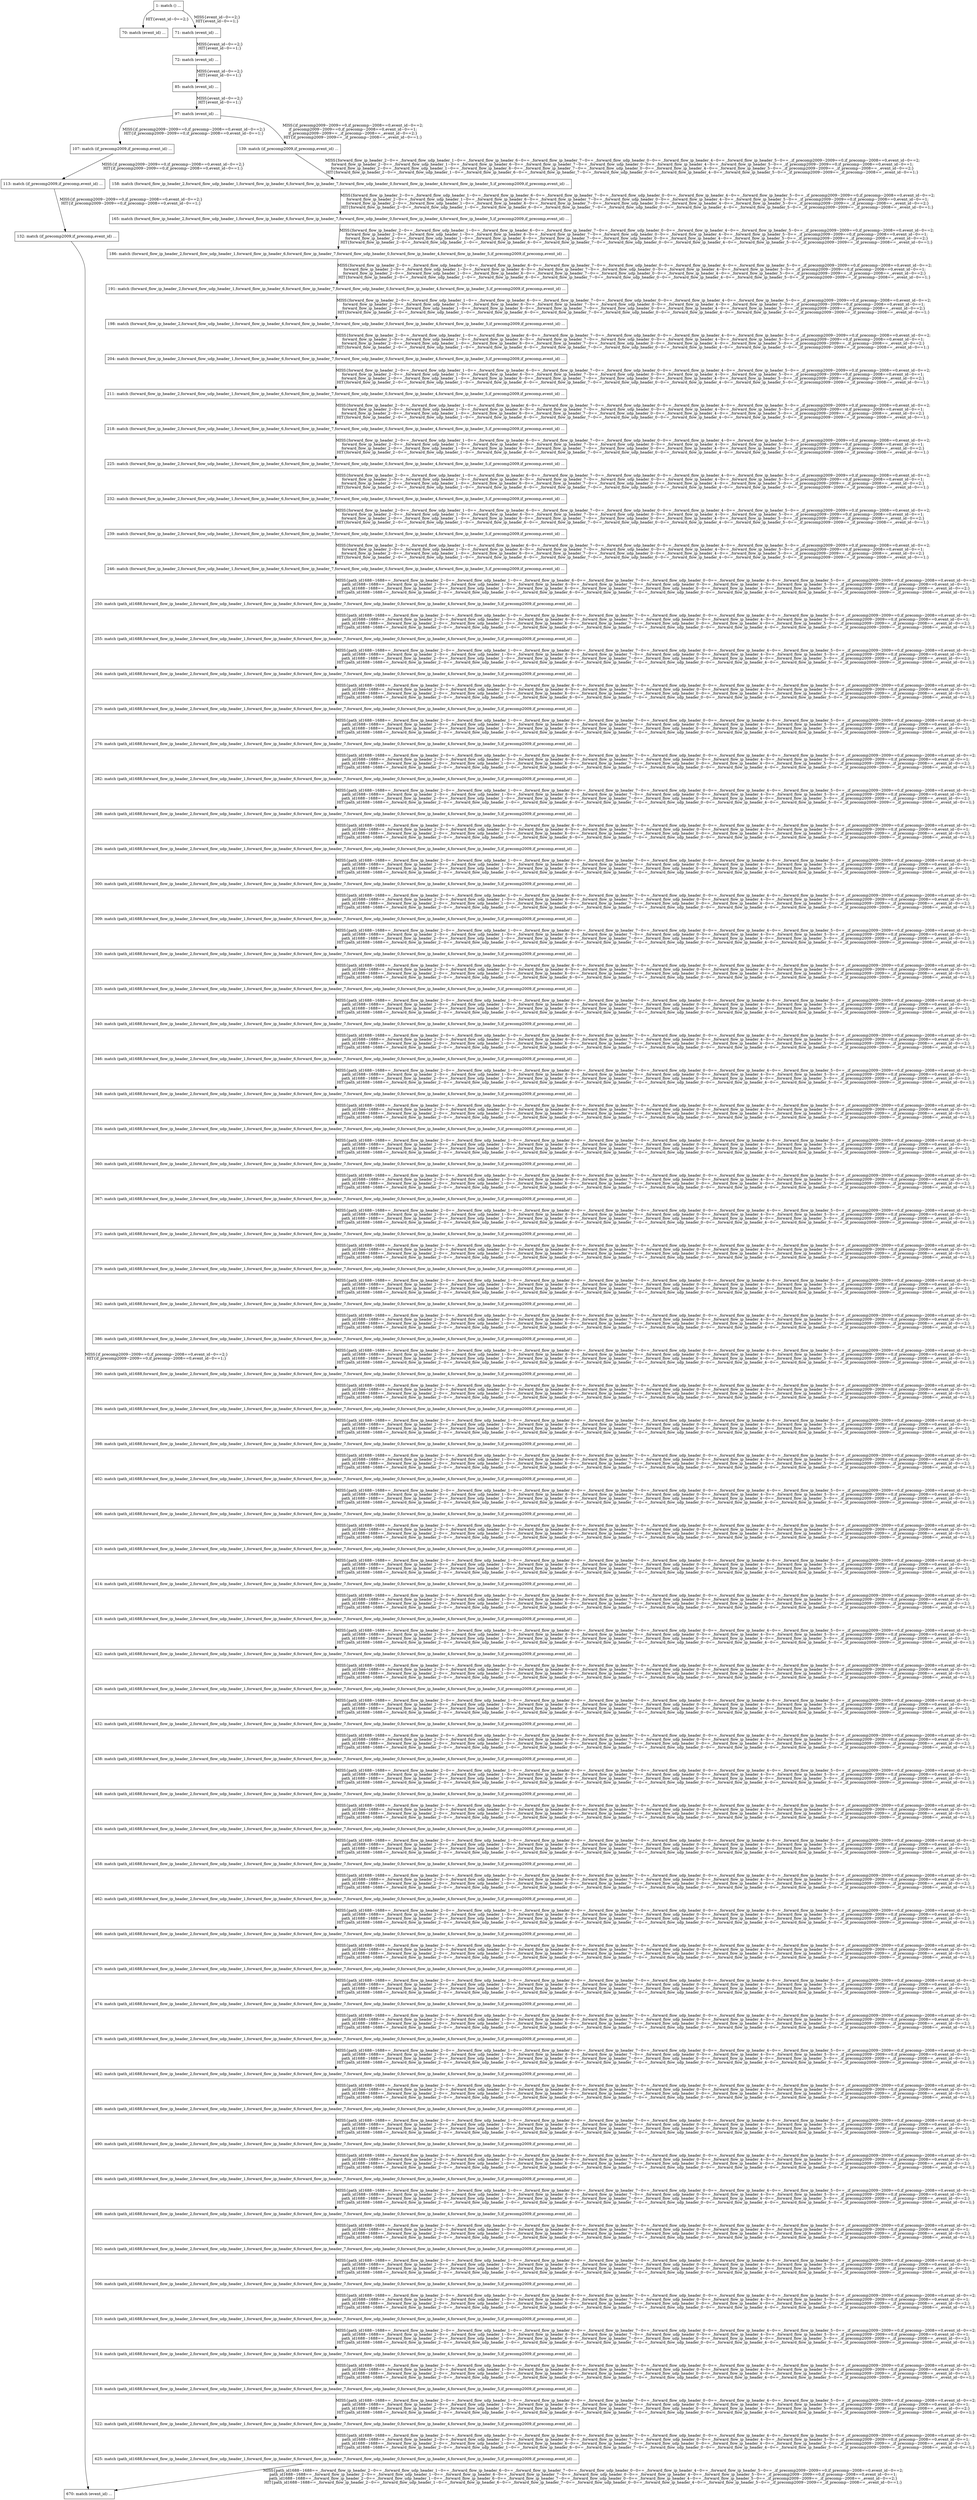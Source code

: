 digraph G {
  "1: match () ...
" [shape=box, ];
  "70: match (event_id) ...
" [shape=box, ];
  "71: match (event_id) ...
" [shape=box, ];
  "72: match (event_id) ...
" [shape=box, ];
  "85: match (event_id) ...
" [shape=box, ];
  "97: match (event_id) ...
" [shape=box, ];
  "107: match (if_precomp2009,if_precomp,event_id) ...
" [shape=box, ];
  "113: match (if_precomp2009,if_precomp,event_id) ...
" [shape=box, ];
  "132: match (if_precomp2009,if_precomp,event_id) ...
" [shape=box, ];
  "139: match (if_precomp2009,if_precomp,event_id) ...
" [shape=box, ];
  "158: match (forward_flow_ip_header_2,forward_flow_udp_header_1,forward_flow_ip_header_6,forward_flow_ip_header_7,forward_flow_udp_header_0,forward_flow_ip_header_4,forward_flow_ip_header_5,if_precomp2009,if_precomp,event_id) ...
" [
  shape=box, ];
  "165: match (forward_flow_ip_header_2,forward_flow_udp_header_1,forward_flow_ip_header_6,forward_flow_ip_header_7,forward_flow_udp_header_0,forward_flow_ip_header_4,forward_flow_ip_header_5,if_precomp2009,if_precomp,event_id) ...
" [
  shape=box, ];
  "186: match (forward_flow_ip_header_2,forward_flow_udp_header_1,forward_flow_ip_header_6,forward_flow_ip_header_7,forward_flow_udp_header_0,forward_flow_ip_header_4,forward_flow_ip_header_5,if_precomp2009,if_precomp,event_id) ...
" [
  shape=box, ];
  "191: match (forward_flow_ip_header_2,forward_flow_udp_header_1,forward_flow_ip_header_6,forward_flow_ip_header_7,forward_flow_udp_header_0,forward_flow_ip_header_4,forward_flow_ip_header_5,if_precomp2009,if_precomp,event_id) ...
" [
  shape=box, ];
  "198: match (forward_flow_ip_header_2,forward_flow_udp_header_1,forward_flow_ip_header_6,forward_flow_ip_header_7,forward_flow_udp_header_0,forward_flow_ip_header_4,forward_flow_ip_header_5,if_precomp2009,if_precomp,event_id) ...
" [
  shape=box, ];
  "204: match (forward_flow_ip_header_2,forward_flow_udp_header_1,forward_flow_ip_header_6,forward_flow_ip_header_7,forward_flow_udp_header_0,forward_flow_ip_header_4,forward_flow_ip_header_5,if_precomp2009,if_precomp,event_id) ...
" [
  shape=box, ];
  "211: match (forward_flow_ip_header_2,forward_flow_udp_header_1,forward_flow_ip_header_6,forward_flow_ip_header_7,forward_flow_udp_header_0,forward_flow_ip_header_4,forward_flow_ip_header_5,if_precomp2009,if_precomp,event_id) ...
" [
  shape=box, ];
  "218: match (forward_flow_ip_header_2,forward_flow_udp_header_1,forward_flow_ip_header_6,forward_flow_ip_header_7,forward_flow_udp_header_0,forward_flow_ip_header_4,forward_flow_ip_header_5,if_precomp2009,if_precomp,event_id) ...
" [
  shape=box, ];
  "225: match (forward_flow_ip_header_2,forward_flow_udp_header_1,forward_flow_ip_header_6,forward_flow_ip_header_7,forward_flow_udp_header_0,forward_flow_ip_header_4,forward_flow_ip_header_5,if_precomp2009,if_precomp,event_id) ...
" [
  shape=box, ];
  "232: match (forward_flow_ip_header_2,forward_flow_udp_header_1,forward_flow_ip_header_6,forward_flow_ip_header_7,forward_flow_udp_header_0,forward_flow_ip_header_4,forward_flow_ip_header_5,if_precomp2009,if_precomp,event_id) ...
" [
  shape=box, ];
  "239: match (forward_flow_ip_header_2,forward_flow_udp_header_1,forward_flow_ip_header_6,forward_flow_ip_header_7,forward_flow_udp_header_0,forward_flow_ip_header_4,forward_flow_ip_header_5,if_precomp2009,if_precomp,event_id) ...
" [
  shape=box, ];
  "246: match (forward_flow_ip_header_2,forward_flow_udp_header_1,forward_flow_ip_header_6,forward_flow_ip_header_7,forward_flow_udp_header_0,forward_flow_ip_header_4,forward_flow_ip_header_5,if_precomp2009,if_precomp,event_id) ...
" [
  shape=box, ];
  "250: match (path_id1688,forward_flow_ip_header_2,forward_flow_udp_header_1,forward_flow_ip_header_6,forward_flow_ip_header_7,forward_flow_udp_header_0,forward_flow_ip_header_4,forward_flow_ip_header_5,if_precomp2009,if_precomp,event_id) ...
" [
  shape=box, ];
  "255: match (path_id1688,forward_flow_ip_header_2,forward_flow_udp_header_1,forward_flow_ip_header_6,forward_flow_ip_header_7,forward_flow_udp_header_0,forward_flow_ip_header_4,forward_flow_ip_header_5,if_precomp2009,if_precomp,event_id) ...
" [
  shape=box, ];
  "264: match (path_id1688,forward_flow_ip_header_2,forward_flow_udp_header_1,forward_flow_ip_header_6,forward_flow_ip_header_7,forward_flow_udp_header_0,forward_flow_ip_header_4,forward_flow_ip_header_5,if_precomp2009,if_precomp,event_id) ...
" [
  shape=box, ];
  "270: match (path_id1688,forward_flow_ip_header_2,forward_flow_udp_header_1,forward_flow_ip_header_6,forward_flow_ip_header_7,forward_flow_udp_header_0,forward_flow_ip_header_4,forward_flow_ip_header_5,if_precomp2009,if_precomp,event_id) ...
" [
  shape=box, ];
  "276: match (path_id1688,forward_flow_ip_header_2,forward_flow_udp_header_1,forward_flow_ip_header_6,forward_flow_ip_header_7,forward_flow_udp_header_0,forward_flow_ip_header_4,forward_flow_ip_header_5,if_precomp2009,if_precomp,event_id) ...
" [
  shape=box, ];
  "282: match (path_id1688,forward_flow_ip_header_2,forward_flow_udp_header_1,forward_flow_ip_header_6,forward_flow_ip_header_7,forward_flow_udp_header_0,forward_flow_ip_header_4,forward_flow_ip_header_5,if_precomp2009,if_precomp,event_id) ...
" [
  shape=box, ];
  "288: match (path_id1688,forward_flow_ip_header_2,forward_flow_udp_header_1,forward_flow_ip_header_6,forward_flow_ip_header_7,forward_flow_udp_header_0,forward_flow_ip_header_4,forward_flow_ip_header_5,if_precomp2009,if_precomp,event_id) ...
" [
  shape=box, ];
  "294: match (path_id1688,forward_flow_ip_header_2,forward_flow_udp_header_1,forward_flow_ip_header_6,forward_flow_ip_header_7,forward_flow_udp_header_0,forward_flow_ip_header_4,forward_flow_ip_header_5,if_precomp2009,if_precomp,event_id) ...
" [
  shape=box, ];
  "300: match (path_id1688,forward_flow_ip_header_2,forward_flow_udp_header_1,forward_flow_ip_header_6,forward_flow_ip_header_7,forward_flow_udp_header_0,forward_flow_ip_header_4,forward_flow_ip_header_5,if_precomp2009,if_precomp,event_id) ...
" [
  shape=box, ];
  "309: match (path_id1688,forward_flow_ip_header_2,forward_flow_udp_header_1,forward_flow_ip_header_6,forward_flow_ip_header_7,forward_flow_udp_header_0,forward_flow_ip_header_4,forward_flow_ip_header_5,if_precomp2009,if_precomp,event_id) ...
" [
  shape=box, ];
  "330: match (path_id1688,forward_flow_ip_header_2,forward_flow_udp_header_1,forward_flow_ip_header_6,forward_flow_ip_header_7,forward_flow_udp_header_0,forward_flow_ip_header_4,forward_flow_ip_header_5,if_precomp2009,if_precomp,event_id) ...
" [
  shape=box, ];
  "335: match (path_id1688,forward_flow_ip_header_2,forward_flow_udp_header_1,forward_flow_ip_header_6,forward_flow_ip_header_7,forward_flow_udp_header_0,forward_flow_ip_header_4,forward_flow_ip_header_5,if_precomp2009,if_precomp,event_id) ...
" [
  shape=box, ];
  "340: match (path_id1688,forward_flow_ip_header_2,forward_flow_udp_header_1,forward_flow_ip_header_6,forward_flow_ip_header_7,forward_flow_udp_header_0,forward_flow_ip_header_4,forward_flow_ip_header_5,if_precomp2009,if_precomp,event_id) ...
" [
  shape=box, ];
  "346: match (path_id1688,forward_flow_ip_header_2,forward_flow_udp_header_1,forward_flow_ip_header_6,forward_flow_ip_header_7,forward_flow_udp_header_0,forward_flow_ip_header_4,forward_flow_ip_header_5,if_precomp2009,if_precomp,event_id) ...
" [
  shape=box, ];
  "348: match (path_id1688,forward_flow_ip_header_2,forward_flow_udp_header_1,forward_flow_ip_header_6,forward_flow_ip_header_7,forward_flow_udp_header_0,forward_flow_ip_header_4,forward_flow_ip_header_5,if_precomp2009,if_precomp,event_id) ...
" [
  shape=box, ];
  "354: match (path_id1688,forward_flow_ip_header_2,forward_flow_udp_header_1,forward_flow_ip_header_6,forward_flow_ip_header_7,forward_flow_udp_header_0,forward_flow_ip_header_4,forward_flow_ip_header_5,if_precomp2009,if_precomp,event_id) ...
" [
  shape=box, ];
  "360: match (path_id1688,forward_flow_ip_header_2,forward_flow_udp_header_1,forward_flow_ip_header_6,forward_flow_ip_header_7,forward_flow_udp_header_0,forward_flow_ip_header_4,forward_flow_ip_header_5,if_precomp2009,if_precomp,event_id) ...
" [
  shape=box, ];
  "367: match (path_id1688,forward_flow_ip_header_2,forward_flow_udp_header_1,forward_flow_ip_header_6,forward_flow_ip_header_7,forward_flow_udp_header_0,forward_flow_ip_header_4,forward_flow_ip_header_5,if_precomp2009,if_precomp,event_id) ...
" [
  shape=box, ];
  "372: match (path_id1688,forward_flow_ip_header_2,forward_flow_udp_header_1,forward_flow_ip_header_6,forward_flow_ip_header_7,forward_flow_udp_header_0,forward_flow_ip_header_4,forward_flow_ip_header_5,if_precomp2009,if_precomp,event_id) ...
" [
  shape=box, ];
  "379: match (path_id1688,forward_flow_ip_header_2,forward_flow_udp_header_1,forward_flow_ip_header_6,forward_flow_ip_header_7,forward_flow_udp_header_0,forward_flow_ip_header_4,forward_flow_ip_header_5,if_precomp2009,if_precomp,event_id) ...
" [
  shape=box, ];
  "382: match (path_id1688,forward_flow_ip_header_2,forward_flow_udp_header_1,forward_flow_ip_header_6,forward_flow_ip_header_7,forward_flow_udp_header_0,forward_flow_ip_header_4,forward_flow_ip_header_5,if_precomp2009,if_precomp,event_id) ...
" [
  shape=box, ];
  "386: match (path_id1688,forward_flow_ip_header_2,forward_flow_udp_header_1,forward_flow_ip_header_6,forward_flow_ip_header_7,forward_flow_udp_header_0,forward_flow_ip_header_4,forward_flow_ip_header_5,if_precomp2009,if_precomp,event_id) ...
" [
  shape=box, ];
  "390: match (path_id1688,forward_flow_ip_header_2,forward_flow_udp_header_1,forward_flow_ip_header_6,forward_flow_ip_header_7,forward_flow_udp_header_0,forward_flow_ip_header_4,forward_flow_ip_header_5,if_precomp2009,if_precomp,event_id) ...
" [
  shape=box, ];
  "394: match (path_id1688,forward_flow_ip_header_2,forward_flow_udp_header_1,forward_flow_ip_header_6,forward_flow_ip_header_7,forward_flow_udp_header_0,forward_flow_ip_header_4,forward_flow_ip_header_5,if_precomp2009,if_precomp,event_id) ...
" [
  shape=box, ];
  "398: match (path_id1688,forward_flow_ip_header_2,forward_flow_udp_header_1,forward_flow_ip_header_6,forward_flow_ip_header_7,forward_flow_udp_header_0,forward_flow_ip_header_4,forward_flow_ip_header_5,if_precomp2009,if_precomp,event_id) ...
" [
  shape=box, ];
  "402: match (path_id1688,forward_flow_ip_header_2,forward_flow_udp_header_1,forward_flow_ip_header_6,forward_flow_ip_header_7,forward_flow_udp_header_0,forward_flow_ip_header_4,forward_flow_ip_header_5,if_precomp2009,if_precomp,event_id) ...
" [
  shape=box, ];
  "406: match (path_id1688,forward_flow_ip_header_2,forward_flow_udp_header_1,forward_flow_ip_header_6,forward_flow_ip_header_7,forward_flow_udp_header_0,forward_flow_ip_header_4,forward_flow_ip_header_5,if_precomp2009,if_precomp,event_id) ...
" [
  shape=box, ];
  "410: match (path_id1688,forward_flow_ip_header_2,forward_flow_udp_header_1,forward_flow_ip_header_6,forward_flow_ip_header_7,forward_flow_udp_header_0,forward_flow_ip_header_4,forward_flow_ip_header_5,if_precomp2009,if_precomp,event_id) ...
" [
  shape=box, ];
  "414: match (path_id1688,forward_flow_ip_header_2,forward_flow_udp_header_1,forward_flow_ip_header_6,forward_flow_ip_header_7,forward_flow_udp_header_0,forward_flow_ip_header_4,forward_flow_ip_header_5,if_precomp2009,if_precomp,event_id) ...
" [
  shape=box, ];
  "418: match (path_id1688,forward_flow_ip_header_2,forward_flow_udp_header_1,forward_flow_ip_header_6,forward_flow_ip_header_7,forward_flow_udp_header_0,forward_flow_ip_header_4,forward_flow_ip_header_5,if_precomp2009,if_precomp,event_id) ...
" [
  shape=box, ];
  "422: match (path_id1688,forward_flow_ip_header_2,forward_flow_udp_header_1,forward_flow_ip_header_6,forward_flow_ip_header_7,forward_flow_udp_header_0,forward_flow_ip_header_4,forward_flow_ip_header_5,if_precomp2009,if_precomp,event_id) ...
" [
  shape=box, ];
  "426: match (path_id1688,forward_flow_ip_header_2,forward_flow_udp_header_1,forward_flow_ip_header_6,forward_flow_ip_header_7,forward_flow_udp_header_0,forward_flow_ip_header_4,forward_flow_ip_header_5,if_precomp2009,if_precomp,event_id) ...
" [
  shape=box, ];
  "432: match (path_id1688,forward_flow_ip_header_2,forward_flow_udp_header_1,forward_flow_ip_header_6,forward_flow_ip_header_7,forward_flow_udp_header_0,forward_flow_ip_header_4,forward_flow_ip_header_5,if_precomp2009,if_precomp,event_id) ...
" [
  shape=box, ];
  "438: match (path_id1688,forward_flow_ip_header_2,forward_flow_udp_header_1,forward_flow_ip_header_6,forward_flow_ip_header_7,forward_flow_udp_header_0,forward_flow_ip_header_4,forward_flow_ip_header_5,if_precomp2009,if_precomp,event_id) ...
" [
  shape=box, ];
  "448: match (path_id1688,forward_flow_ip_header_2,forward_flow_udp_header_1,forward_flow_ip_header_6,forward_flow_ip_header_7,forward_flow_udp_header_0,forward_flow_ip_header_4,forward_flow_ip_header_5,if_precomp2009,if_precomp,event_id) ...
" [
  shape=box, ];
  "454: match (path_id1688,forward_flow_ip_header_2,forward_flow_udp_header_1,forward_flow_ip_header_6,forward_flow_ip_header_7,forward_flow_udp_header_0,forward_flow_ip_header_4,forward_flow_ip_header_5,if_precomp2009,if_precomp,event_id) ...
" [
  shape=box, ];
  "458: match (path_id1688,forward_flow_ip_header_2,forward_flow_udp_header_1,forward_flow_ip_header_6,forward_flow_ip_header_7,forward_flow_udp_header_0,forward_flow_ip_header_4,forward_flow_ip_header_5,if_precomp2009,if_precomp,event_id) ...
" [
  shape=box, ];
  "462: match (path_id1688,forward_flow_ip_header_2,forward_flow_udp_header_1,forward_flow_ip_header_6,forward_flow_ip_header_7,forward_flow_udp_header_0,forward_flow_ip_header_4,forward_flow_ip_header_5,if_precomp2009,if_precomp,event_id) ...
" [
  shape=box, ];
  "466: match (path_id1688,forward_flow_ip_header_2,forward_flow_udp_header_1,forward_flow_ip_header_6,forward_flow_ip_header_7,forward_flow_udp_header_0,forward_flow_ip_header_4,forward_flow_ip_header_5,if_precomp2009,if_precomp,event_id) ...
" [
  shape=box, ];
  "470: match (path_id1688,forward_flow_ip_header_2,forward_flow_udp_header_1,forward_flow_ip_header_6,forward_flow_ip_header_7,forward_flow_udp_header_0,forward_flow_ip_header_4,forward_flow_ip_header_5,if_precomp2009,if_precomp,event_id) ...
" [
  shape=box, ];
  "474: match (path_id1688,forward_flow_ip_header_2,forward_flow_udp_header_1,forward_flow_ip_header_6,forward_flow_ip_header_7,forward_flow_udp_header_0,forward_flow_ip_header_4,forward_flow_ip_header_5,if_precomp2009,if_precomp,event_id) ...
" [
  shape=box, ];
  "478: match (path_id1688,forward_flow_ip_header_2,forward_flow_udp_header_1,forward_flow_ip_header_6,forward_flow_ip_header_7,forward_flow_udp_header_0,forward_flow_ip_header_4,forward_flow_ip_header_5,if_precomp2009,if_precomp,event_id) ...
" [
  shape=box, ];
  "482: match (path_id1688,forward_flow_ip_header_2,forward_flow_udp_header_1,forward_flow_ip_header_6,forward_flow_ip_header_7,forward_flow_udp_header_0,forward_flow_ip_header_4,forward_flow_ip_header_5,if_precomp2009,if_precomp,event_id) ...
" [
  shape=box, ];
  "486: match (path_id1688,forward_flow_ip_header_2,forward_flow_udp_header_1,forward_flow_ip_header_6,forward_flow_ip_header_7,forward_flow_udp_header_0,forward_flow_ip_header_4,forward_flow_ip_header_5,if_precomp2009,if_precomp,event_id) ...
" [
  shape=box, ];
  "490: match (path_id1688,forward_flow_ip_header_2,forward_flow_udp_header_1,forward_flow_ip_header_6,forward_flow_ip_header_7,forward_flow_udp_header_0,forward_flow_ip_header_4,forward_flow_ip_header_5,if_precomp2009,if_precomp,event_id) ...
" [
  shape=box, ];
  "494: match (path_id1688,forward_flow_ip_header_2,forward_flow_udp_header_1,forward_flow_ip_header_6,forward_flow_ip_header_7,forward_flow_udp_header_0,forward_flow_ip_header_4,forward_flow_ip_header_5,if_precomp2009,if_precomp,event_id) ...
" [
  shape=box, ];
  "498: match (path_id1688,forward_flow_ip_header_2,forward_flow_udp_header_1,forward_flow_ip_header_6,forward_flow_ip_header_7,forward_flow_udp_header_0,forward_flow_ip_header_4,forward_flow_ip_header_5,if_precomp2009,if_precomp,event_id) ...
" [
  shape=box, ];
  "502: match (path_id1688,forward_flow_ip_header_2,forward_flow_udp_header_1,forward_flow_ip_header_6,forward_flow_ip_header_7,forward_flow_udp_header_0,forward_flow_ip_header_4,forward_flow_ip_header_5,if_precomp2009,if_precomp,event_id) ...
" [
  shape=box, ];
  "506: match (path_id1688,forward_flow_ip_header_2,forward_flow_udp_header_1,forward_flow_ip_header_6,forward_flow_ip_header_7,forward_flow_udp_header_0,forward_flow_ip_header_4,forward_flow_ip_header_5,if_precomp2009,if_precomp,event_id) ...
" [
  shape=box, ];
  "510: match (path_id1688,forward_flow_ip_header_2,forward_flow_udp_header_1,forward_flow_ip_header_6,forward_flow_ip_header_7,forward_flow_udp_header_0,forward_flow_ip_header_4,forward_flow_ip_header_5,if_precomp2009,if_precomp,event_id) ...
" [
  shape=box, ];
  "514: match (path_id1688,forward_flow_ip_header_2,forward_flow_udp_header_1,forward_flow_ip_header_6,forward_flow_ip_header_7,forward_flow_udp_header_0,forward_flow_ip_header_4,forward_flow_ip_header_5,if_precomp2009,if_precomp,event_id) ...
" [
  shape=box, ];
  "518: match (path_id1688,forward_flow_ip_header_2,forward_flow_udp_header_1,forward_flow_ip_header_6,forward_flow_ip_header_7,forward_flow_udp_header_0,forward_flow_ip_header_4,forward_flow_ip_header_5,if_precomp2009,if_precomp,event_id) ...
" [
  shape=box, ];
  "522: match (path_id1688,forward_flow_ip_header_2,forward_flow_udp_header_1,forward_flow_ip_header_6,forward_flow_ip_header_7,forward_flow_udp_header_0,forward_flow_ip_header_4,forward_flow_ip_header_5,if_precomp2009,if_precomp,event_id) ...
" [
  shape=box, ];
  "625: match (path_id1688,forward_flow_ip_header_2,forward_flow_udp_header_1,forward_flow_ip_header_6,forward_flow_ip_header_7,forward_flow_udp_header_0,forward_flow_ip_header_4,forward_flow_ip_header_5,if_precomp2009,if_precomp,event_id) ...
" [
  shape=box, ];
  "670: match (event_id) ...
" [shape=box, ];
  
  
  "1: match () ...
" -> "70: match (event_id) ...
" [label="HIT{event_id~0==2;}",
                                                     ];
  "1: match () ...
" -> "71: match (event_id) ...
" [label="MISS{event_id~0==2;}
HIT{event_id~0==1;}",
                                                     ];
  "71: match (event_id) ...
" -> "72: match (event_id) ...
" [label="MISS{event_id~0==2;}
HIT{event_id~0==1;}",
                                                              ];
  "72: match (event_id) ...
" -> "85: match (event_id) ...
" [label="MISS{event_id~0==2;}
HIT{event_id~0==1;}",
                                                              ];
  "85: match (event_id) ...
" -> "97: match (event_id) ...
" [label="MISS{event_id~0==2;}
HIT{event_id~0==1;}",
                                                              ];
  "97: match (event_id) ...
" -> "107: match (if_precomp2009,if_precomp,event_id) ...
" [
  label="MISS{if_precomp2009~2009==0,if_precomp~2008==0,event_id~0==2;}
HIT{if_precomp2009~2009==0,if_precomp~2008==0,event_id~0==1;}",
  ];
  "97: match (event_id) ...
" -> "139: match (if_precomp2009,if_precomp,event_id) ...
" [
  label="MISS{if_precomp2009~2009==0,if_precomp~2008==0,event_id~0==2;
if_precomp2009~2009==0,if_precomp~2008==0,event_id~0==1;
if_precomp2009~2009==_,if_precomp~2008==_,event_id~0==2;}
HIT{if_precomp2009~2009==_,if_precomp~2008==_,event_id~0==1;}",
  ];
  "107: match (if_precomp2009,if_precomp,event_id) ...
" -> "113: match (if_precomp2009,if_precomp,event_id) ...
" [
  label="MISS{if_precomp2009~2009==0,if_precomp~2008==0,event_id~0==2;}
HIT{if_precomp2009~2009==0,if_precomp~2008==0,event_id~0==1;}",
  ];
  "113: match (if_precomp2009,if_precomp,event_id) ...
" -> "132: match (if_precomp2009,if_precomp,event_id) ...
" [
  label="MISS{if_precomp2009~2009==0,if_precomp~2008==0,event_id~0==2;}
HIT{if_precomp2009~2009==0,if_precomp~2008==0,event_id~0==1;}",
  ];
  "132: match (if_precomp2009,if_precomp,event_id) ...
" -> "670: match (event_id) ...
" [
  label="MISS{if_precomp2009~2009==0,if_precomp~2008==0,event_id~0==2;}
HIT{if_precomp2009~2009==0,if_precomp~2008==0,event_id~0==1;}",
  ];
  "139: match (if_precomp2009,if_precomp,event_id) ...
" -> "158: match (forward_flow_ip_header_2,forward_flow_udp_header_1,forward_flow_ip_header_6,forward_flow_ip_header_7,forward_flow_udp_header_0,forward_flow_ip_header_4,forward_flow_ip_header_5,if_precomp2009,if_precomp,event_id) ...
" [
  label="MISS{forward_flow_ip_header_2~0==_,forward_flow_udp_header_1~0==_,forward_flow_ip_header_6~0==_,forward_flow_ip_header_7~0==_,forward_flow_udp_header_0~0==_,forward_flow_ip_header_4~0==_,forward_flow_ip_header_5~0==_,if_precomp2009~2009==0,if_precomp~2008==0,event_id~0==2;
forward_flow_ip_header_2~0==_,forward_flow_udp_header_1~0==_,forward_flow_ip_header_6~0==_,forward_flow_ip_header_7~0==_,forward_flow_udp_header_0~0==_,forward_flow_ip_header_4~0==_,forward_flow_ip_header_5~0==_,if_precomp2009~2009==0,if_precomp~2008==0,event_id~0==1;
forward_flow_ip_header_2~0==_,forward_flow_udp_header_1~0==_,forward_flow_ip_header_6~0==_,forward_flow_ip_header_7~0==_,forward_flow_udp_header_0~0==_,forward_flow_ip_header_4~0==_,forward_flow_ip_header_5~0==_,if_precomp2009~2009==_,if_precomp~2008==_,event_id~0==2;}
HIT{forward_flow_ip_header_2~0==_,forward_flow_udp_header_1~0==_,forward_flow_ip_header_6~0==_,forward_flow_ip_header_7~0==_,forward_flow_udp_header_0~0==_,forward_flow_ip_header_4~0==_,forward_flow_ip_header_5~0==_,if_precomp2009~2009==_,if_precomp~2008==_,event_id~0==1;}",
  ];
  "158: match (forward_flow_ip_header_2,forward_flow_udp_header_1,forward_flow_ip_header_6,forward_flow_ip_header_7,forward_flow_udp_header_0,forward_flow_ip_header_4,forward_flow_ip_header_5,if_precomp2009,if_precomp,event_id) ...
" -> "165: match (forward_flow_ip_header_2,forward_flow_udp_header_1,forward_flow_ip_header_6,forward_flow_ip_header_7,forward_flow_udp_header_0,forward_flow_ip_header_4,forward_flow_ip_header_5,if_precomp2009,if_precomp,event_id) ...
" [
  label="MISS{forward_flow_ip_header_2~0==_,forward_flow_udp_header_1~0==_,forward_flow_ip_header_6~0==_,forward_flow_ip_header_7~0==_,forward_flow_udp_header_0~0==_,forward_flow_ip_header_4~0==_,forward_flow_ip_header_5~0==_,if_precomp2009~2009==0,if_precomp~2008==0,event_id~0==2;
forward_flow_ip_header_2~0==_,forward_flow_udp_header_1~0==_,forward_flow_ip_header_6~0==_,forward_flow_ip_header_7~0==_,forward_flow_udp_header_0~0==_,forward_flow_ip_header_4~0==_,forward_flow_ip_header_5~0==_,if_precomp2009~2009==0,if_precomp~2008==0,event_id~0==1;
forward_flow_ip_header_2~0==_,forward_flow_udp_header_1~0==_,forward_flow_ip_header_6~0==_,forward_flow_ip_header_7~0==_,forward_flow_udp_header_0~0==_,forward_flow_ip_header_4~0==_,forward_flow_ip_header_5~0==_,if_precomp2009~2009==_,if_precomp~2008==_,event_id~0==2;}
HIT{forward_flow_ip_header_2~0==_,forward_flow_udp_header_1~0==_,forward_flow_ip_header_6~0==_,forward_flow_ip_header_7~0==_,forward_flow_udp_header_0~0==_,forward_flow_ip_header_4~0==_,forward_flow_ip_header_5~0==_,if_precomp2009~2009==_,if_precomp~2008==_,event_id~0==1;}",
  ];
  "165: match (forward_flow_ip_header_2,forward_flow_udp_header_1,forward_flow_ip_header_6,forward_flow_ip_header_7,forward_flow_udp_header_0,forward_flow_ip_header_4,forward_flow_ip_header_5,if_precomp2009,if_precomp,event_id) ...
" -> "186: match (forward_flow_ip_header_2,forward_flow_udp_header_1,forward_flow_ip_header_6,forward_flow_ip_header_7,forward_flow_udp_header_0,forward_flow_ip_header_4,forward_flow_ip_header_5,if_precomp2009,if_precomp,event_id) ...
" [
  label="MISS{forward_flow_ip_header_2~0==_,forward_flow_udp_header_1~0==_,forward_flow_ip_header_6~0==_,forward_flow_ip_header_7~0==_,forward_flow_udp_header_0~0==_,forward_flow_ip_header_4~0==_,forward_flow_ip_header_5~0==_,if_precomp2009~2009==0,if_precomp~2008==0,event_id~0==2;
forward_flow_ip_header_2~0==_,forward_flow_udp_header_1~0==_,forward_flow_ip_header_6~0==_,forward_flow_ip_header_7~0==_,forward_flow_udp_header_0~0==_,forward_flow_ip_header_4~0==_,forward_flow_ip_header_5~0==_,if_precomp2009~2009==0,if_precomp~2008==0,event_id~0==1;
forward_flow_ip_header_2~0==_,forward_flow_udp_header_1~0==_,forward_flow_ip_header_6~0==_,forward_flow_ip_header_7~0==_,forward_flow_udp_header_0~0==_,forward_flow_ip_header_4~0==_,forward_flow_ip_header_5~0==_,if_precomp2009~2009==_,if_precomp~2008==_,event_id~0==2;}
HIT{forward_flow_ip_header_2~0==_,forward_flow_udp_header_1~0==_,forward_flow_ip_header_6~0==_,forward_flow_ip_header_7~0==_,forward_flow_udp_header_0~0==_,forward_flow_ip_header_4~0==_,forward_flow_ip_header_5~0==_,if_precomp2009~2009==_,if_precomp~2008==_,event_id~0==1;}",
  ];
  "186: match (forward_flow_ip_header_2,forward_flow_udp_header_1,forward_flow_ip_header_6,forward_flow_ip_header_7,forward_flow_udp_header_0,forward_flow_ip_header_4,forward_flow_ip_header_5,if_precomp2009,if_precomp,event_id) ...
" -> "191: match (forward_flow_ip_header_2,forward_flow_udp_header_1,forward_flow_ip_header_6,forward_flow_ip_header_7,forward_flow_udp_header_0,forward_flow_ip_header_4,forward_flow_ip_header_5,if_precomp2009,if_precomp,event_id) ...
" [
  label="MISS{forward_flow_ip_header_2~0==_,forward_flow_udp_header_1~0==_,forward_flow_ip_header_6~0==_,forward_flow_ip_header_7~0==_,forward_flow_udp_header_0~0==_,forward_flow_ip_header_4~0==_,forward_flow_ip_header_5~0==_,if_precomp2009~2009==0,if_precomp~2008==0,event_id~0==2;
forward_flow_ip_header_2~0==_,forward_flow_udp_header_1~0==_,forward_flow_ip_header_6~0==_,forward_flow_ip_header_7~0==_,forward_flow_udp_header_0~0==_,forward_flow_ip_header_4~0==_,forward_flow_ip_header_5~0==_,if_precomp2009~2009==0,if_precomp~2008==0,event_id~0==1;
forward_flow_ip_header_2~0==_,forward_flow_udp_header_1~0==_,forward_flow_ip_header_6~0==_,forward_flow_ip_header_7~0==_,forward_flow_udp_header_0~0==_,forward_flow_ip_header_4~0==_,forward_flow_ip_header_5~0==_,if_precomp2009~2009==_,if_precomp~2008==_,event_id~0==2;}
HIT{forward_flow_ip_header_2~0==_,forward_flow_udp_header_1~0==_,forward_flow_ip_header_6~0==_,forward_flow_ip_header_7~0==_,forward_flow_udp_header_0~0==_,forward_flow_ip_header_4~0==_,forward_flow_ip_header_5~0==_,if_precomp2009~2009==_,if_precomp~2008==_,event_id~0==1;}",
  ];
  "191: match (forward_flow_ip_header_2,forward_flow_udp_header_1,forward_flow_ip_header_6,forward_flow_ip_header_7,forward_flow_udp_header_0,forward_flow_ip_header_4,forward_flow_ip_header_5,if_precomp2009,if_precomp,event_id) ...
" -> "198: match (forward_flow_ip_header_2,forward_flow_udp_header_1,forward_flow_ip_header_6,forward_flow_ip_header_7,forward_flow_udp_header_0,forward_flow_ip_header_4,forward_flow_ip_header_5,if_precomp2009,if_precomp,event_id) ...
" [
  label="MISS{forward_flow_ip_header_2~0==_,forward_flow_udp_header_1~0==_,forward_flow_ip_header_6~0==_,forward_flow_ip_header_7~0==_,forward_flow_udp_header_0~0==_,forward_flow_ip_header_4~0==_,forward_flow_ip_header_5~0==_,if_precomp2009~2009==0,if_precomp~2008==0,event_id~0==2;
forward_flow_ip_header_2~0==_,forward_flow_udp_header_1~0==_,forward_flow_ip_header_6~0==_,forward_flow_ip_header_7~0==_,forward_flow_udp_header_0~0==_,forward_flow_ip_header_4~0==_,forward_flow_ip_header_5~0==_,if_precomp2009~2009==0,if_precomp~2008==0,event_id~0==1;
forward_flow_ip_header_2~0==_,forward_flow_udp_header_1~0==_,forward_flow_ip_header_6~0==_,forward_flow_ip_header_7~0==_,forward_flow_udp_header_0~0==_,forward_flow_ip_header_4~0==_,forward_flow_ip_header_5~0==_,if_precomp2009~2009==_,if_precomp~2008==_,event_id~0==2;}
HIT{forward_flow_ip_header_2~0==_,forward_flow_udp_header_1~0==_,forward_flow_ip_header_6~0==_,forward_flow_ip_header_7~0==_,forward_flow_udp_header_0~0==_,forward_flow_ip_header_4~0==_,forward_flow_ip_header_5~0==_,if_precomp2009~2009==_,if_precomp~2008==_,event_id~0==1;}",
  ];
  "198: match (forward_flow_ip_header_2,forward_flow_udp_header_1,forward_flow_ip_header_6,forward_flow_ip_header_7,forward_flow_udp_header_0,forward_flow_ip_header_4,forward_flow_ip_header_5,if_precomp2009,if_precomp,event_id) ...
" -> "204: match (forward_flow_ip_header_2,forward_flow_udp_header_1,forward_flow_ip_header_6,forward_flow_ip_header_7,forward_flow_udp_header_0,forward_flow_ip_header_4,forward_flow_ip_header_5,if_precomp2009,if_precomp,event_id) ...
" [
  label="MISS{forward_flow_ip_header_2~0==_,forward_flow_udp_header_1~0==_,forward_flow_ip_header_6~0==_,forward_flow_ip_header_7~0==_,forward_flow_udp_header_0~0==_,forward_flow_ip_header_4~0==_,forward_flow_ip_header_5~0==_,if_precomp2009~2009==0,if_precomp~2008==0,event_id~0==2;
forward_flow_ip_header_2~0==_,forward_flow_udp_header_1~0==_,forward_flow_ip_header_6~0==_,forward_flow_ip_header_7~0==_,forward_flow_udp_header_0~0==_,forward_flow_ip_header_4~0==_,forward_flow_ip_header_5~0==_,if_precomp2009~2009==0,if_precomp~2008==0,event_id~0==1;
forward_flow_ip_header_2~0==_,forward_flow_udp_header_1~0==_,forward_flow_ip_header_6~0==_,forward_flow_ip_header_7~0==_,forward_flow_udp_header_0~0==_,forward_flow_ip_header_4~0==_,forward_flow_ip_header_5~0==_,if_precomp2009~2009==_,if_precomp~2008==_,event_id~0==2;}
HIT{forward_flow_ip_header_2~0==_,forward_flow_udp_header_1~0==_,forward_flow_ip_header_6~0==_,forward_flow_ip_header_7~0==_,forward_flow_udp_header_0~0==_,forward_flow_ip_header_4~0==_,forward_flow_ip_header_5~0==_,if_precomp2009~2009==_,if_precomp~2008==_,event_id~0==1;}",
  ];
  "204: match (forward_flow_ip_header_2,forward_flow_udp_header_1,forward_flow_ip_header_6,forward_flow_ip_header_7,forward_flow_udp_header_0,forward_flow_ip_header_4,forward_flow_ip_header_5,if_precomp2009,if_precomp,event_id) ...
" -> "211: match (forward_flow_ip_header_2,forward_flow_udp_header_1,forward_flow_ip_header_6,forward_flow_ip_header_7,forward_flow_udp_header_0,forward_flow_ip_header_4,forward_flow_ip_header_5,if_precomp2009,if_precomp,event_id) ...
" [
  label="MISS{forward_flow_ip_header_2~0==_,forward_flow_udp_header_1~0==_,forward_flow_ip_header_6~0==_,forward_flow_ip_header_7~0==_,forward_flow_udp_header_0~0==_,forward_flow_ip_header_4~0==_,forward_flow_ip_header_5~0==_,if_precomp2009~2009==0,if_precomp~2008==0,event_id~0==2;
forward_flow_ip_header_2~0==_,forward_flow_udp_header_1~0==_,forward_flow_ip_header_6~0==_,forward_flow_ip_header_7~0==_,forward_flow_udp_header_0~0==_,forward_flow_ip_header_4~0==_,forward_flow_ip_header_5~0==_,if_precomp2009~2009==0,if_precomp~2008==0,event_id~0==1;
forward_flow_ip_header_2~0==_,forward_flow_udp_header_1~0==_,forward_flow_ip_header_6~0==_,forward_flow_ip_header_7~0==_,forward_flow_udp_header_0~0==_,forward_flow_ip_header_4~0==_,forward_flow_ip_header_5~0==_,if_precomp2009~2009==_,if_precomp~2008==_,event_id~0==2;}
HIT{forward_flow_ip_header_2~0==_,forward_flow_udp_header_1~0==_,forward_flow_ip_header_6~0==_,forward_flow_ip_header_7~0==_,forward_flow_udp_header_0~0==_,forward_flow_ip_header_4~0==_,forward_flow_ip_header_5~0==_,if_precomp2009~2009==_,if_precomp~2008==_,event_id~0==1;}",
  ];
  "211: match (forward_flow_ip_header_2,forward_flow_udp_header_1,forward_flow_ip_header_6,forward_flow_ip_header_7,forward_flow_udp_header_0,forward_flow_ip_header_4,forward_flow_ip_header_5,if_precomp2009,if_precomp,event_id) ...
" -> "218: match (forward_flow_ip_header_2,forward_flow_udp_header_1,forward_flow_ip_header_6,forward_flow_ip_header_7,forward_flow_udp_header_0,forward_flow_ip_header_4,forward_flow_ip_header_5,if_precomp2009,if_precomp,event_id) ...
" [
  label="MISS{forward_flow_ip_header_2~0==_,forward_flow_udp_header_1~0==_,forward_flow_ip_header_6~0==_,forward_flow_ip_header_7~0==_,forward_flow_udp_header_0~0==_,forward_flow_ip_header_4~0==_,forward_flow_ip_header_5~0==_,if_precomp2009~2009==0,if_precomp~2008==0,event_id~0==2;
forward_flow_ip_header_2~0==_,forward_flow_udp_header_1~0==_,forward_flow_ip_header_6~0==_,forward_flow_ip_header_7~0==_,forward_flow_udp_header_0~0==_,forward_flow_ip_header_4~0==_,forward_flow_ip_header_5~0==_,if_precomp2009~2009==0,if_precomp~2008==0,event_id~0==1;
forward_flow_ip_header_2~0==_,forward_flow_udp_header_1~0==_,forward_flow_ip_header_6~0==_,forward_flow_ip_header_7~0==_,forward_flow_udp_header_0~0==_,forward_flow_ip_header_4~0==_,forward_flow_ip_header_5~0==_,if_precomp2009~2009==_,if_precomp~2008==_,event_id~0==2;}
HIT{forward_flow_ip_header_2~0==_,forward_flow_udp_header_1~0==_,forward_flow_ip_header_6~0==_,forward_flow_ip_header_7~0==_,forward_flow_udp_header_0~0==_,forward_flow_ip_header_4~0==_,forward_flow_ip_header_5~0==_,if_precomp2009~2009==_,if_precomp~2008==_,event_id~0==1;}",
  ];
  "218: match (forward_flow_ip_header_2,forward_flow_udp_header_1,forward_flow_ip_header_6,forward_flow_ip_header_7,forward_flow_udp_header_0,forward_flow_ip_header_4,forward_flow_ip_header_5,if_precomp2009,if_precomp,event_id) ...
" -> "225: match (forward_flow_ip_header_2,forward_flow_udp_header_1,forward_flow_ip_header_6,forward_flow_ip_header_7,forward_flow_udp_header_0,forward_flow_ip_header_4,forward_flow_ip_header_5,if_precomp2009,if_precomp,event_id) ...
" [
  label="MISS{forward_flow_ip_header_2~0==_,forward_flow_udp_header_1~0==_,forward_flow_ip_header_6~0==_,forward_flow_ip_header_7~0==_,forward_flow_udp_header_0~0==_,forward_flow_ip_header_4~0==_,forward_flow_ip_header_5~0==_,if_precomp2009~2009==0,if_precomp~2008==0,event_id~0==2;
forward_flow_ip_header_2~0==_,forward_flow_udp_header_1~0==_,forward_flow_ip_header_6~0==_,forward_flow_ip_header_7~0==_,forward_flow_udp_header_0~0==_,forward_flow_ip_header_4~0==_,forward_flow_ip_header_5~0==_,if_precomp2009~2009==0,if_precomp~2008==0,event_id~0==1;
forward_flow_ip_header_2~0==_,forward_flow_udp_header_1~0==_,forward_flow_ip_header_6~0==_,forward_flow_ip_header_7~0==_,forward_flow_udp_header_0~0==_,forward_flow_ip_header_4~0==_,forward_flow_ip_header_5~0==_,if_precomp2009~2009==_,if_precomp~2008==_,event_id~0==2;}
HIT{forward_flow_ip_header_2~0==_,forward_flow_udp_header_1~0==_,forward_flow_ip_header_6~0==_,forward_flow_ip_header_7~0==_,forward_flow_udp_header_0~0==_,forward_flow_ip_header_4~0==_,forward_flow_ip_header_5~0==_,if_precomp2009~2009==_,if_precomp~2008==_,event_id~0==1;}",
  ];
  "225: match (forward_flow_ip_header_2,forward_flow_udp_header_1,forward_flow_ip_header_6,forward_flow_ip_header_7,forward_flow_udp_header_0,forward_flow_ip_header_4,forward_flow_ip_header_5,if_precomp2009,if_precomp,event_id) ...
" -> "232: match (forward_flow_ip_header_2,forward_flow_udp_header_1,forward_flow_ip_header_6,forward_flow_ip_header_7,forward_flow_udp_header_0,forward_flow_ip_header_4,forward_flow_ip_header_5,if_precomp2009,if_precomp,event_id) ...
" [
  label="MISS{forward_flow_ip_header_2~0==_,forward_flow_udp_header_1~0==_,forward_flow_ip_header_6~0==_,forward_flow_ip_header_7~0==_,forward_flow_udp_header_0~0==_,forward_flow_ip_header_4~0==_,forward_flow_ip_header_5~0==_,if_precomp2009~2009==0,if_precomp~2008==0,event_id~0==2;
forward_flow_ip_header_2~0==_,forward_flow_udp_header_1~0==_,forward_flow_ip_header_6~0==_,forward_flow_ip_header_7~0==_,forward_flow_udp_header_0~0==_,forward_flow_ip_header_4~0==_,forward_flow_ip_header_5~0==_,if_precomp2009~2009==0,if_precomp~2008==0,event_id~0==1;
forward_flow_ip_header_2~0==_,forward_flow_udp_header_1~0==_,forward_flow_ip_header_6~0==_,forward_flow_ip_header_7~0==_,forward_flow_udp_header_0~0==_,forward_flow_ip_header_4~0==_,forward_flow_ip_header_5~0==_,if_precomp2009~2009==_,if_precomp~2008==_,event_id~0==2;}
HIT{forward_flow_ip_header_2~0==_,forward_flow_udp_header_1~0==_,forward_flow_ip_header_6~0==_,forward_flow_ip_header_7~0==_,forward_flow_udp_header_0~0==_,forward_flow_ip_header_4~0==_,forward_flow_ip_header_5~0==_,if_precomp2009~2009==_,if_precomp~2008==_,event_id~0==1;}",
  ];
  "232: match (forward_flow_ip_header_2,forward_flow_udp_header_1,forward_flow_ip_header_6,forward_flow_ip_header_7,forward_flow_udp_header_0,forward_flow_ip_header_4,forward_flow_ip_header_5,if_precomp2009,if_precomp,event_id) ...
" -> "239: match (forward_flow_ip_header_2,forward_flow_udp_header_1,forward_flow_ip_header_6,forward_flow_ip_header_7,forward_flow_udp_header_0,forward_flow_ip_header_4,forward_flow_ip_header_5,if_precomp2009,if_precomp,event_id) ...
" [
  label="MISS{forward_flow_ip_header_2~0==_,forward_flow_udp_header_1~0==_,forward_flow_ip_header_6~0==_,forward_flow_ip_header_7~0==_,forward_flow_udp_header_0~0==_,forward_flow_ip_header_4~0==_,forward_flow_ip_header_5~0==_,if_precomp2009~2009==0,if_precomp~2008==0,event_id~0==2;
forward_flow_ip_header_2~0==_,forward_flow_udp_header_1~0==_,forward_flow_ip_header_6~0==_,forward_flow_ip_header_7~0==_,forward_flow_udp_header_0~0==_,forward_flow_ip_header_4~0==_,forward_flow_ip_header_5~0==_,if_precomp2009~2009==0,if_precomp~2008==0,event_id~0==1;
forward_flow_ip_header_2~0==_,forward_flow_udp_header_1~0==_,forward_flow_ip_header_6~0==_,forward_flow_ip_header_7~0==_,forward_flow_udp_header_0~0==_,forward_flow_ip_header_4~0==_,forward_flow_ip_header_5~0==_,if_precomp2009~2009==_,if_precomp~2008==_,event_id~0==2;}
HIT{forward_flow_ip_header_2~0==_,forward_flow_udp_header_1~0==_,forward_flow_ip_header_6~0==_,forward_flow_ip_header_7~0==_,forward_flow_udp_header_0~0==_,forward_flow_ip_header_4~0==_,forward_flow_ip_header_5~0==_,if_precomp2009~2009==_,if_precomp~2008==_,event_id~0==1;}",
  ];
  "239: match (forward_flow_ip_header_2,forward_flow_udp_header_1,forward_flow_ip_header_6,forward_flow_ip_header_7,forward_flow_udp_header_0,forward_flow_ip_header_4,forward_flow_ip_header_5,if_precomp2009,if_precomp,event_id) ...
" -> "246: match (forward_flow_ip_header_2,forward_flow_udp_header_1,forward_flow_ip_header_6,forward_flow_ip_header_7,forward_flow_udp_header_0,forward_flow_ip_header_4,forward_flow_ip_header_5,if_precomp2009,if_precomp,event_id) ...
" [
  label="MISS{forward_flow_ip_header_2~0==_,forward_flow_udp_header_1~0==_,forward_flow_ip_header_6~0==_,forward_flow_ip_header_7~0==_,forward_flow_udp_header_0~0==_,forward_flow_ip_header_4~0==_,forward_flow_ip_header_5~0==_,if_precomp2009~2009==0,if_precomp~2008==0,event_id~0==2;
forward_flow_ip_header_2~0==_,forward_flow_udp_header_1~0==_,forward_flow_ip_header_6~0==_,forward_flow_ip_header_7~0==_,forward_flow_udp_header_0~0==_,forward_flow_ip_header_4~0==_,forward_flow_ip_header_5~0==_,if_precomp2009~2009==0,if_precomp~2008==0,event_id~0==1;
forward_flow_ip_header_2~0==_,forward_flow_udp_header_1~0==_,forward_flow_ip_header_6~0==_,forward_flow_ip_header_7~0==_,forward_flow_udp_header_0~0==_,forward_flow_ip_header_4~0==_,forward_flow_ip_header_5~0==_,if_precomp2009~2009==_,if_precomp~2008==_,event_id~0==2;}
HIT{forward_flow_ip_header_2~0==_,forward_flow_udp_header_1~0==_,forward_flow_ip_header_6~0==_,forward_flow_ip_header_7~0==_,forward_flow_udp_header_0~0==_,forward_flow_ip_header_4~0==_,forward_flow_ip_header_5~0==_,if_precomp2009~2009==_,if_precomp~2008==_,event_id~0==1;}",
  ];
  "246: match (forward_flow_ip_header_2,forward_flow_udp_header_1,forward_flow_ip_header_6,forward_flow_ip_header_7,forward_flow_udp_header_0,forward_flow_ip_header_4,forward_flow_ip_header_5,if_precomp2009,if_precomp,event_id) ...
" -> "250: match (path_id1688,forward_flow_ip_header_2,forward_flow_udp_header_1,forward_flow_ip_header_6,forward_flow_ip_header_7,forward_flow_udp_header_0,forward_flow_ip_header_4,forward_flow_ip_header_5,if_precomp2009,if_precomp,event_id) ...
" [
  label="MISS{path_id1688~1688==_,forward_flow_ip_header_2~0==_,forward_flow_udp_header_1~0==_,forward_flow_ip_header_6~0==_,forward_flow_ip_header_7~0==_,forward_flow_udp_header_0~0==_,forward_flow_ip_header_4~0==_,forward_flow_ip_header_5~0==_,if_precomp2009~2009==0,if_precomp~2008==0,event_id~0==2;
path_id1688~1688==_,forward_flow_ip_header_2~0==_,forward_flow_udp_header_1~0==_,forward_flow_ip_header_6~0==_,forward_flow_ip_header_7~0==_,forward_flow_udp_header_0~0==_,forward_flow_ip_header_4~0==_,forward_flow_ip_header_5~0==_,if_precomp2009~2009==0,if_precomp~2008==0,event_id~0==1;
path_id1688~1688==_,forward_flow_ip_header_2~0==_,forward_flow_udp_header_1~0==_,forward_flow_ip_header_6~0==_,forward_flow_ip_header_7~0==_,forward_flow_udp_header_0~0==_,forward_flow_ip_header_4~0==_,forward_flow_ip_header_5~0==_,if_precomp2009~2009==_,if_precomp~2008==_,event_id~0==2;}
HIT{path_id1688~1688==_,forward_flow_ip_header_2~0==_,forward_flow_udp_header_1~0==_,forward_flow_ip_header_6~0==_,forward_flow_ip_header_7~0==_,forward_flow_udp_header_0~0==_,forward_flow_ip_header_4~0==_,forward_flow_ip_header_5~0==_,if_precomp2009~2009==_,if_precomp~2008==_,event_id~0==1;}",
  ];
  "250: match (path_id1688,forward_flow_ip_header_2,forward_flow_udp_header_1,forward_flow_ip_header_6,forward_flow_ip_header_7,forward_flow_udp_header_0,forward_flow_ip_header_4,forward_flow_ip_header_5,if_precomp2009,if_precomp,event_id) ...
" -> "255: match (path_id1688,forward_flow_ip_header_2,forward_flow_udp_header_1,forward_flow_ip_header_6,forward_flow_ip_header_7,forward_flow_udp_header_0,forward_flow_ip_header_4,forward_flow_ip_header_5,if_precomp2009,if_precomp,event_id) ...
" [
  label="MISS{path_id1688~1688==_,forward_flow_ip_header_2~0==_,forward_flow_udp_header_1~0==_,forward_flow_ip_header_6~0==_,forward_flow_ip_header_7~0==_,forward_flow_udp_header_0~0==_,forward_flow_ip_header_4~0==_,forward_flow_ip_header_5~0==_,if_precomp2009~2009==0,if_precomp~2008==0,event_id~0==2;
path_id1688~1688==_,forward_flow_ip_header_2~0==_,forward_flow_udp_header_1~0==_,forward_flow_ip_header_6~0==_,forward_flow_ip_header_7~0==_,forward_flow_udp_header_0~0==_,forward_flow_ip_header_4~0==_,forward_flow_ip_header_5~0==_,if_precomp2009~2009==0,if_precomp~2008==0,event_id~0==1;
path_id1688~1688==_,forward_flow_ip_header_2~0==_,forward_flow_udp_header_1~0==_,forward_flow_ip_header_6~0==_,forward_flow_ip_header_7~0==_,forward_flow_udp_header_0~0==_,forward_flow_ip_header_4~0==_,forward_flow_ip_header_5~0==_,if_precomp2009~2009==_,if_precomp~2008==_,event_id~0==2;}
HIT{path_id1688~1688==_,forward_flow_ip_header_2~0==_,forward_flow_udp_header_1~0==_,forward_flow_ip_header_6~0==_,forward_flow_ip_header_7~0==_,forward_flow_udp_header_0~0==_,forward_flow_ip_header_4~0==_,forward_flow_ip_header_5~0==_,if_precomp2009~2009==_,if_precomp~2008==_,event_id~0==1;}",
  ];
  "255: match (path_id1688,forward_flow_ip_header_2,forward_flow_udp_header_1,forward_flow_ip_header_6,forward_flow_ip_header_7,forward_flow_udp_header_0,forward_flow_ip_header_4,forward_flow_ip_header_5,if_precomp2009,if_precomp,event_id) ...
" -> "264: match (path_id1688,forward_flow_ip_header_2,forward_flow_udp_header_1,forward_flow_ip_header_6,forward_flow_ip_header_7,forward_flow_udp_header_0,forward_flow_ip_header_4,forward_flow_ip_header_5,if_precomp2009,if_precomp,event_id) ...
" [
  label="MISS{path_id1688~1688==_,forward_flow_ip_header_2~0==_,forward_flow_udp_header_1~0==_,forward_flow_ip_header_6~0==_,forward_flow_ip_header_7~0==_,forward_flow_udp_header_0~0==_,forward_flow_ip_header_4~0==_,forward_flow_ip_header_5~0==_,if_precomp2009~2009==0,if_precomp~2008==0,event_id~0==2;
path_id1688~1688==_,forward_flow_ip_header_2~0==_,forward_flow_udp_header_1~0==_,forward_flow_ip_header_6~0==_,forward_flow_ip_header_7~0==_,forward_flow_udp_header_0~0==_,forward_flow_ip_header_4~0==_,forward_flow_ip_header_5~0==_,if_precomp2009~2009==0,if_precomp~2008==0,event_id~0==1;
path_id1688~1688==_,forward_flow_ip_header_2~0==_,forward_flow_udp_header_1~0==_,forward_flow_ip_header_6~0==_,forward_flow_ip_header_7~0==_,forward_flow_udp_header_0~0==_,forward_flow_ip_header_4~0==_,forward_flow_ip_header_5~0==_,if_precomp2009~2009==_,if_precomp~2008==_,event_id~0==2;}
HIT{path_id1688~1688==_,forward_flow_ip_header_2~0==_,forward_flow_udp_header_1~0==_,forward_flow_ip_header_6~0==_,forward_flow_ip_header_7~0==_,forward_flow_udp_header_0~0==_,forward_flow_ip_header_4~0==_,forward_flow_ip_header_5~0==_,if_precomp2009~2009==_,if_precomp~2008==_,event_id~0==1;}",
  ];
  "264: match (path_id1688,forward_flow_ip_header_2,forward_flow_udp_header_1,forward_flow_ip_header_6,forward_flow_ip_header_7,forward_flow_udp_header_0,forward_flow_ip_header_4,forward_flow_ip_header_5,if_precomp2009,if_precomp,event_id) ...
" -> "270: match (path_id1688,forward_flow_ip_header_2,forward_flow_udp_header_1,forward_flow_ip_header_6,forward_flow_ip_header_7,forward_flow_udp_header_0,forward_flow_ip_header_4,forward_flow_ip_header_5,if_precomp2009,if_precomp,event_id) ...
" [
  label="MISS{path_id1688~1688==_,forward_flow_ip_header_2~0==_,forward_flow_udp_header_1~0==_,forward_flow_ip_header_6~0==_,forward_flow_ip_header_7~0==_,forward_flow_udp_header_0~0==_,forward_flow_ip_header_4~0==_,forward_flow_ip_header_5~0==_,if_precomp2009~2009==0,if_precomp~2008==0,event_id~0==2;
path_id1688~1688==_,forward_flow_ip_header_2~0==_,forward_flow_udp_header_1~0==_,forward_flow_ip_header_6~0==_,forward_flow_ip_header_7~0==_,forward_flow_udp_header_0~0==_,forward_flow_ip_header_4~0==_,forward_flow_ip_header_5~0==_,if_precomp2009~2009==0,if_precomp~2008==0,event_id~0==1;
path_id1688~1688==_,forward_flow_ip_header_2~0==_,forward_flow_udp_header_1~0==_,forward_flow_ip_header_6~0==_,forward_flow_ip_header_7~0==_,forward_flow_udp_header_0~0==_,forward_flow_ip_header_4~0==_,forward_flow_ip_header_5~0==_,if_precomp2009~2009==_,if_precomp~2008==_,event_id~0==2;}
HIT{path_id1688~1688==_,forward_flow_ip_header_2~0==_,forward_flow_udp_header_1~0==_,forward_flow_ip_header_6~0==_,forward_flow_ip_header_7~0==_,forward_flow_udp_header_0~0==_,forward_flow_ip_header_4~0==_,forward_flow_ip_header_5~0==_,if_precomp2009~2009==_,if_precomp~2008==_,event_id~0==1;}",
  ];
  "270: match (path_id1688,forward_flow_ip_header_2,forward_flow_udp_header_1,forward_flow_ip_header_6,forward_flow_ip_header_7,forward_flow_udp_header_0,forward_flow_ip_header_4,forward_flow_ip_header_5,if_precomp2009,if_precomp,event_id) ...
" -> "276: match (path_id1688,forward_flow_ip_header_2,forward_flow_udp_header_1,forward_flow_ip_header_6,forward_flow_ip_header_7,forward_flow_udp_header_0,forward_flow_ip_header_4,forward_flow_ip_header_5,if_precomp2009,if_precomp,event_id) ...
" [
  label="MISS{path_id1688~1688==_,forward_flow_ip_header_2~0==_,forward_flow_udp_header_1~0==_,forward_flow_ip_header_6~0==_,forward_flow_ip_header_7~0==_,forward_flow_udp_header_0~0==_,forward_flow_ip_header_4~0==_,forward_flow_ip_header_5~0==_,if_precomp2009~2009==0,if_precomp~2008==0,event_id~0==2;
path_id1688~1688==_,forward_flow_ip_header_2~0==_,forward_flow_udp_header_1~0==_,forward_flow_ip_header_6~0==_,forward_flow_ip_header_7~0==_,forward_flow_udp_header_0~0==_,forward_flow_ip_header_4~0==_,forward_flow_ip_header_5~0==_,if_precomp2009~2009==0,if_precomp~2008==0,event_id~0==1;
path_id1688~1688==_,forward_flow_ip_header_2~0==_,forward_flow_udp_header_1~0==_,forward_flow_ip_header_6~0==_,forward_flow_ip_header_7~0==_,forward_flow_udp_header_0~0==_,forward_flow_ip_header_4~0==_,forward_flow_ip_header_5~0==_,if_precomp2009~2009==_,if_precomp~2008==_,event_id~0==2;}
HIT{path_id1688~1688==_,forward_flow_ip_header_2~0==_,forward_flow_udp_header_1~0==_,forward_flow_ip_header_6~0==_,forward_flow_ip_header_7~0==_,forward_flow_udp_header_0~0==_,forward_flow_ip_header_4~0==_,forward_flow_ip_header_5~0==_,if_precomp2009~2009==_,if_precomp~2008==_,event_id~0==1;}",
  ];
  "276: match (path_id1688,forward_flow_ip_header_2,forward_flow_udp_header_1,forward_flow_ip_header_6,forward_flow_ip_header_7,forward_flow_udp_header_0,forward_flow_ip_header_4,forward_flow_ip_header_5,if_precomp2009,if_precomp,event_id) ...
" -> "282: match (path_id1688,forward_flow_ip_header_2,forward_flow_udp_header_1,forward_flow_ip_header_6,forward_flow_ip_header_7,forward_flow_udp_header_0,forward_flow_ip_header_4,forward_flow_ip_header_5,if_precomp2009,if_precomp,event_id) ...
" [
  label="MISS{path_id1688~1688==_,forward_flow_ip_header_2~0==_,forward_flow_udp_header_1~0==_,forward_flow_ip_header_6~0==_,forward_flow_ip_header_7~0==_,forward_flow_udp_header_0~0==_,forward_flow_ip_header_4~0==_,forward_flow_ip_header_5~0==_,if_precomp2009~2009==0,if_precomp~2008==0,event_id~0==2;
path_id1688~1688==_,forward_flow_ip_header_2~0==_,forward_flow_udp_header_1~0==_,forward_flow_ip_header_6~0==_,forward_flow_ip_header_7~0==_,forward_flow_udp_header_0~0==_,forward_flow_ip_header_4~0==_,forward_flow_ip_header_5~0==_,if_precomp2009~2009==0,if_precomp~2008==0,event_id~0==1;
path_id1688~1688==_,forward_flow_ip_header_2~0==_,forward_flow_udp_header_1~0==_,forward_flow_ip_header_6~0==_,forward_flow_ip_header_7~0==_,forward_flow_udp_header_0~0==_,forward_flow_ip_header_4~0==_,forward_flow_ip_header_5~0==_,if_precomp2009~2009==_,if_precomp~2008==_,event_id~0==2;}
HIT{path_id1688~1688==_,forward_flow_ip_header_2~0==_,forward_flow_udp_header_1~0==_,forward_flow_ip_header_6~0==_,forward_flow_ip_header_7~0==_,forward_flow_udp_header_0~0==_,forward_flow_ip_header_4~0==_,forward_flow_ip_header_5~0==_,if_precomp2009~2009==_,if_precomp~2008==_,event_id~0==1;}",
  ];
  "282: match (path_id1688,forward_flow_ip_header_2,forward_flow_udp_header_1,forward_flow_ip_header_6,forward_flow_ip_header_7,forward_flow_udp_header_0,forward_flow_ip_header_4,forward_flow_ip_header_5,if_precomp2009,if_precomp,event_id) ...
" -> "288: match (path_id1688,forward_flow_ip_header_2,forward_flow_udp_header_1,forward_flow_ip_header_6,forward_flow_ip_header_7,forward_flow_udp_header_0,forward_flow_ip_header_4,forward_flow_ip_header_5,if_precomp2009,if_precomp,event_id) ...
" [
  label="MISS{path_id1688~1688==_,forward_flow_ip_header_2~0==_,forward_flow_udp_header_1~0==_,forward_flow_ip_header_6~0==_,forward_flow_ip_header_7~0==_,forward_flow_udp_header_0~0==_,forward_flow_ip_header_4~0==_,forward_flow_ip_header_5~0==_,if_precomp2009~2009==0,if_precomp~2008==0,event_id~0==2;
path_id1688~1688==_,forward_flow_ip_header_2~0==_,forward_flow_udp_header_1~0==_,forward_flow_ip_header_6~0==_,forward_flow_ip_header_7~0==_,forward_flow_udp_header_0~0==_,forward_flow_ip_header_4~0==_,forward_flow_ip_header_5~0==_,if_precomp2009~2009==0,if_precomp~2008==0,event_id~0==1;
path_id1688~1688==_,forward_flow_ip_header_2~0==_,forward_flow_udp_header_1~0==_,forward_flow_ip_header_6~0==_,forward_flow_ip_header_7~0==_,forward_flow_udp_header_0~0==_,forward_flow_ip_header_4~0==_,forward_flow_ip_header_5~0==_,if_precomp2009~2009==_,if_precomp~2008==_,event_id~0==2;}
HIT{path_id1688~1688==_,forward_flow_ip_header_2~0==_,forward_flow_udp_header_1~0==_,forward_flow_ip_header_6~0==_,forward_flow_ip_header_7~0==_,forward_flow_udp_header_0~0==_,forward_flow_ip_header_4~0==_,forward_flow_ip_header_5~0==_,if_precomp2009~2009==_,if_precomp~2008==_,event_id~0==1;}",
  ];
  "288: match (path_id1688,forward_flow_ip_header_2,forward_flow_udp_header_1,forward_flow_ip_header_6,forward_flow_ip_header_7,forward_flow_udp_header_0,forward_flow_ip_header_4,forward_flow_ip_header_5,if_precomp2009,if_precomp,event_id) ...
" -> "294: match (path_id1688,forward_flow_ip_header_2,forward_flow_udp_header_1,forward_flow_ip_header_6,forward_flow_ip_header_7,forward_flow_udp_header_0,forward_flow_ip_header_4,forward_flow_ip_header_5,if_precomp2009,if_precomp,event_id) ...
" [
  label="MISS{path_id1688~1688==_,forward_flow_ip_header_2~0==_,forward_flow_udp_header_1~0==_,forward_flow_ip_header_6~0==_,forward_flow_ip_header_7~0==_,forward_flow_udp_header_0~0==_,forward_flow_ip_header_4~0==_,forward_flow_ip_header_5~0==_,if_precomp2009~2009==0,if_precomp~2008==0,event_id~0==2;
path_id1688~1688==_,forward_flow_ip_header_2~0==_,forward_flow_udp_header_1~0==_,forward_flow_ip_header_6~0==_,forward_flow_ip_header_7~0==_,forward_flow_udp_header_0~0==_,forward_flow_ip_header_4~0==_,forward_flow_ip_header_5~0==_,if_precomp2009~2009==0,if_precomp~2008==0,event_id~0==1;
path_id1688~1688==_,forward_flow_ip_header_2~0==_,forward_flow_udp_header_1~0==_,forward_flow_ip_header_6~0==_,forward_flow_ip_header_7~0==_,forward_flow_udp_header_0~0==_,forward_flow_ip_header_4~0==_,forward_flow_ip_header_5~0==_,if_precomp2009~2009==_,if_precomp~2008==_,event_id~0==2;}
HIT{path_id1688~1688==_,forward_flow_ip_header_2~0==_,forward_flow_udp_header_1~0==_,forward_flow_ip_header_6~0==_,forward_flow_ip_header_7~0==_,forward_flow_udp_header_0~0==_,forward_flow_ip_header_4~0==_,forward_flow_ip_header_5~0==_,if_precomp2009~2009==_,if_precomp~2008==_,event_id~0==1;}",
  ];
  "294: match (path_id1688,forward_flow_ip_header_2,forward_flow_udp_header_1,forward_flow_ip_header_6,forward_flow_ip_header_7,forward_flow_udp_header_0,forward_flow_ip_header_4,forward_flow_ip_header_5,if_precomp2009,if_precomp,event_id) ...
" -> "300: match (path_id1688,forward_flow_ip_header_2,forward_flow_udp_header_1,forward_flow_ip_header_6,forward_flow_ip_header_7,forward_flow_udp_header_0,forward_flow_ip_header_4,forward_flow_ip_header_5,if_precomp2009,if_precomp,event_id) ...
" [
  label="MISS{path_id1688~1688==_,forward_flow_ip_header_2~0==_,forward_flow_udp_header_1~0==_,forward_flow_ip_header_6~0==_,forward_flow_ip_header_7~0==_,forward_flow_udp_header_0~0==_,forward_flow_ip_header_4~0==_,forward_flow_ip_header_5~0==_,if_precomp2009~2009==0,if_precomp~2008==0,event_id~0==2;
path_id1688~1688==_,forward_flow_ip_header_2~0==_,forward_flow_udp_header_1~0==_,forward_flow_ip_header_6~0==_,forward_flow_ip_header_7~0==_,forward_flow_udp_header_0~0==_,forward_flow_ip_header_4~0==_,forward_flow_ip_header_5~0==_,if_precomp2009~2009==0,if_precomp~2008==0,event_id~0==1;
path_id1688~1688==_,forward_flow_ip_header_2~0==_,forward_flow_udp_header_1~0==_,forward_flow_ip_header_6~0==_,forward_flow_ip_header_7~0==_,forward_flow_udp_header_0~0==_,forward_flow_ip_header_4~0==_,forward_flow_ip_header_5~0==_,if_precomp2009~2009==_,if_precomp~2008==_,event_id~0==2;}
HIT{path_id1688~1688==_,forward_flow_ip_header_2~0==_,forward_flow_udp_header_1~0==_,forward_flow_ip_header_6~0==_,forward_flow_ip_header_7~0==_,forward_flow_udp_header_0~0==_,forward_flow_ip_header_4~0==_,forward_flow_ip_header_5~0==_,if_precomp2009~2009==_,if_precomp~2008==_,event_id~0==1;}",
  ];
  "300: match (path_id1688,forward_flow_ip_header_2,forward_flow_udp_header_1,forward_flow_ip_header_6,forward_flow_ip_header_7,forward_flow_udp_header_0,forward_flow_ip_header_4,forward_flow_ip_header_5,if_precomp2009,if_precomp,event_id) ...
" -> "309: match (path_id1688,forward_flow_ip_header_2,forward_flow_udp_header_1,forward_flow_ip_header_6,forward_flow_ip_header_7,forward_flow_udp_header_0,forward_flow_ip_header_4,forward_flow_ip_header_5,if_precomp2009,if_precomp,event_id) ...
" [
  label="MISS{path_id1688~1688==_,forward_flow_ip_header_2~0==_,forward_flow_udp_header_1~0==_,forward_flow_ip_header_6~0==_,forward_flow_ip_header_7~0==_,forward_flow_udp_header_0~0==_,forward_flow_ip_header_4~0==_,forward_flow_ip_header_5~0==_,if_precomp2009~2009==0,if_precomp~2008==0,event_id~0==2;
path_id1688~1688==_,forward_flow_ip_header_2~0==_,forward_flow_udp_header_1~0==_,forward_flow_ip_header_6~0==_,forward_flow_ip_header_7~0==_,forward_flow_udp_header_0~0==_,forward_flow_ip_header_4~0==_,forward_flow_ip_header_5~0==_,if_precomp2009~2009==0,if_precomp~2008==0,event_id~0==1;
path_id1688~1688==_,forward_flow_ip_header_2~0==_,forward_flow_udp_header_1~0==_,forward_flow_ip_header_6~0==_,forward_flow_ip_header_7~0==_,forward_flow_udp_header_0~0==_,forward_flow_ip_header_4~0==_,forward_flow_ip_header_5~0==_,if_precomp2009~2009==_,if_precomp~2008==_,event_id~0==2;}
HIT{path_id1688~1688==_,forward_flow_ip_header_2~0==_,forward_flow_udp_header_1~0==_,forward_flow_ip_header_6~0==_,forward_flow_ip_header_7~0==_,forward_flow_udp_header_0~0==_,forward_flow_ip_header_4~0==_,forward_flow_ip_header_5~0==_,if_precomp2009~2009==_,if_precomp~2008==_,event_id~0==1;}",
  ];
  "309: match (path_id1688,forward_flow_ip_header_2,forward_flow_udp_header_1,forward_flow_ip_header_6,forward_flow_ip_header_7,forward_flow_udp_header_0,forward_flow_ip_header_4,forward_flow_ip_header_5,if_precomp2009,if_precomp,event_id) ...
" -> "330: match (path_id1688,forward_flow_ip_header_2,forward_flow_udp_header_1,forward_flow_ip_header_6,forward_flow_ip_header_7,forward_flow_udp_header_0,forward_flow_ip_header_4,forward_flow_ip_header_5,if_precomp2009,if_precomp,event_id) ...
" [
  label="MISS{path_id1688~1688==_,forward_flow_ip_header_2~0==_,forward_flow_udp_header_1~0==_,forward_flow_ip_header_6~0==_,forward_flow_ip_header_7~0==_,forward_flow_udp_header_0~0==_,forward_flow_ip_header_4~0==_,forward_flow_ip_header_5~0==_,if_precomp2009~2009==0,if_precomp~2008==0,event_id~0==2;
path_id1688~1688==_,forward_flow_ip_header_2~0==_,forward_flow_udp_header_1~0==_,forward_flow_ip_header_6~0==_,forward_flow_ip_header_7~0==_,forward_flow_udp_header_0~0==_,forward_flow_ip_header_4~0==_,forward_flow_ip_header_5~0==_,if_precomp2009~2009==0,if_precomp~2008==0,event_id~0==1;
path_id1688~1688==_,forward_flow_ip_header_2~0==_,forward_flow_udp_header_1~0==_,forward_flow_ip_header_6~0==_,forward_flow_ip_header_7~0==_,forward_flow_udp_header_0~0==_,forward_flow_ip_header_4~0==_,forward_flow_ip_header_5~0==_,if_precomp2009~2009==_,if_precomp~2008==_,event_id~0==2;}
HIT{path_id1688~1688==_,forward_flow_ip_header_2~0==_,forward_flow_udp_header_1~0==_,forward_flow_ip_header_6~0==_,forward_flow_ip_header_7~0==_,forward_flow_udp_header_0~0==_,forward_flow_ip_header_4~0==_,forward_flow_ip_header_5~0==_,if_precomp2009~2009==_,if_precomp~2008==_,event_id~0==1;}",
  ];
  "330: match (path_id1688,forward_flow_ip_header_2,forward_flow_udp_header_1,forward_flow_ip_header_6,forward_flow_ip_header_7,forward_flow_udp_header_0,forward_flow_ip_header_4,forward_flow_ip_header_5,if_precomp2009,if_precomp,event_id) ...
" -> "335: match (path_id1688,forward_flow_ip_header_2,forward_flow_udp_header_1,forward_flow_ip_header_6,forward_flow_ip_header_7,forward_flow_udp_header_0,forward_flow_ip_header_4,forward_flow_ip_header_5,if_precomp2009,if_precomp,event_id) ...
" [
  label="MISS{path_id1688~1688==_,forward_flow_ip_header_2~0==_,forward_flow_udp_header_1~0==_,forward_flow_ip_header_6~0==_,forward_flow_ip_header_7~0==_,forward_flow_udp_header_0~0==_,forward_flow_ip_header_4~0==_,forward_flow_ip_header_5~0==_,if_precomp2009~2009==0,if_precomp~2008==0,event_id~0==2;
path_id1688~1688==_,forward_flow_ip_header_2~0==_,forward_flow_udp_header_1~0==_,forward_flow_ip_header_6~0==_,forward_flow_ip_header_7~0==_,forward_flow_udp_header_0~0==_,forward_flow_ip_header_4~0==_,forward_flow_ip_header_5~0==_,if_precomp2009~2009==0,if_precomp~2008==0,event_id~0==1;
path_id1688~1688==_,forward_flow_ip_header_2~0==_,forward_flow_udp_header_1~0==_,forward_flow_ip_header_6~0==_,forward_flow_ip_header_7~0==_,forward_flow_udp_header_0~0==_,forward_flow_ip_header_4~0==_,forward_flow_ip_header_5~0==_,if_precomp2009~2009==_,if_precomp~2008==_,event_id~0==2;}
HIT{path_id1688~1688==_,forward_flow_ip_header_2~0==_,forward_flow_udp_header_1~0==_,forward_flow_ip_header_6~0==_,forward_flow_ip_header_7~0==_,forward_flow_udp_header_0~0==_,forward_flow_ip_header_4~0==_,forward_flow_ip_header_5~0==_,if_precomp2009~2009==_,if_precomp~2008==_,event_id~0==1;}",
  ];
  "335: match (path_id1688,forward_flow_ip_header_2,forward_flow_udp_header_1,forward_flow_ip_header_6,forward_flow_ip_header_7,forward_flow_udp_header_0,forward_flow_ip_header_4,forward_flow_ip_header_5,if_precomp2009,if_precomp,event_id) ...
" -> "340: match (path_id1688,forward_flow_ip_header_2,forward_flow_udp_header_1,forward_flow_ip_header_6,forward_flow_ip_header_7,forward_flow_udp_header_0,forward_flow_ip_header_4,forward_flow_ip_header_5,if_precomp2009,if_precomp,event_id) ...
" [
  label="MISS{path_id1688~1688==_,forward_flow_ip_header_2~0==_,forward_flow_udp_header_1~0==_,forward_flow_ip_header_6~0==_,forward_flow_ip_header_7~0==_,forward_flow_udp_header_0~0==_,forward_flow_ip_header_4~0==_,forward_flow_ip_header_5~0==_,if_precomp2009~2009==0,if_precomp~2008==0,event_id~0==2;
path_id1688~1688==_,forward_flow_ip_header_2~0==_,forward_flow_udp_header_1~0==_,forward_flow_ip_header_6~0==_,forward_flow_ip_header_7~0==_,forward_flow_udp_header_0~0==_,forward_flow_ip_header_4~0==_,forward_flow_ip_header_5~0==_,if_precomp2009~2009==0,if_precomp~2008==0,event_id~0==1;
path_id1688~1688==_,forward_flow_ip_header_2~0==_,forward_flow_udp_header_1~0==_,forward_flow_ip_header_6~0==_,forward_flow_ip_header_7~0==_,forward_flow_udp_header_0~0==_,forward_flow_ip_header_4~0==_,forward_flow_ip_header_5~0==_,if_precomp2009~2009==_,if_precomp~2008==_,event_id~0==2;}
HIT{path_id1688~1688==_,forward_flow_ip_header_2~0==_,forward_flow_udp_header_1~0==_,forward_flow_ip_header_6~0==_,forward_flow_ip_header_7~0==_,forward_flow_udp_header_0~0==_,forward_flow_ip_header_4~0==_,forward_flow_ip_header_5~0==_,if_precomp2009~2009==_,if_precomp~2008==_,event_id~0==1;}",
  ];
  "340: match (path_id1688,forward_flow_ip_header_2,forward_flow_udp_header_1,forward_flow_ip_header_6,forward_flow_ip_header_7,forward_flow_udp_header_0,forward_flow_ip_header_4,forward_flow_ip_header_5,if_precomp2009,if_precomp,event_id) ...
" -> "346: match (path_id1688,forward_flow_ip_header_2,forward_flow_udp_header_1,forward_flow_ip_header_6,forward_flow_ip_header_7,forward_flow_udp_header_0,forward_flow_ip_header_4,forward_flow_ip_header_5,if_precomp2009,if_precomp,event_id) ...
" [
  label="MISS{path_id1688~1688==_,forward_flow_ip_header_2~0==_,forward_flow_udp_header_1~0==_,forward_flow_ip_header_6~0==_,forward_flow_ip_header_7~0==_,forward_flow_udp_header_0~0==_,forward_flow_ip_header_4~0==_,forward_flow_ip_header_5~0==_,if_precomp2009~2009==0,if_precomp~2008==0,event_id~0==2;
path_id1688~1688==_,forward_flow_ip_header_2~0==_,forward_flow_udp_header_1~0==_,forward_flow_ip_header_6~0==_,forward_flow_ip_header_7~0==_,forward_flow_udp_header_0~0==_,forward_flow_ip_header_4~0==_,forward_flow_ip_header_5~0==_,if_precomp2009~2009==0,if_precomp~2008==0,event_id~0==1;
path_id1688~1688==_,forward_flow_ip_header_2~0==_,forward_flow_udp_header_1~0==_,forward_flow_ip_header_6~0==_,forward_flow_ip_header_7~0==_,forward_flow_udp_header_0~0==_,forward_flow_ip_header_4~0==_,forward_flow_ip_header_5~0==_,if_precomp2009~2009==_,if_precomp~2008==_,event_id~0==2;}
HIT{path_id1688~1688==_,forward_flow_ip_header_2~0==_,forward_flow_udp_header_1~0==_,forward_flow_ip_header_6~0==_,forward_flow_ip_header_7~0==_,forward_flow_udp_header_0~0==_,forward_flow_ip_header_4~0==_,forward_flow_ip_header_5~0==_,if_precomp2009~2009==_,if_precomp~2008==_,event_id~0==1;}",
  ];
  "346: match (path_id1688,forward_flow_ip_header_2,forward_flow_udp_header_1,forward_flow_ip_header_6,forward_flow_ip_header_7,forward_flow_udp_header_0,forward_flow_ip_header_4,forward_flow_ip_header_5,if_precomp2009,if_precomp,event_id) ...
" -> "348: match (path_id1688,forward_flow_ip_header_2,forward_flow_udp_header_1,forward_flow_ip_header_6,forward_flow_ip_header_7,forward_flow_udp_header_0,forward_flow_ip_header_4,forward_flow_ip_header_5,if_precomp2009,if_precomp,event_id) ...
" [
  label="MISS{path_id1688~1688==_,forward_flow_ip_header_2~0==_,forward_flow_udp_header_1~0==_,forward_flow_ip_header_6~0==_,forward_flow_ip_header_7~0==_,forward_flow_udp_header_0~0==_,forward_flow_ip_header_4~0==_,forward_flow_ip_header_5~0==_,if_precomp2009~2009==0,if_precomp~2008==0,event_id~0==2;
path_id1688~1688==_,forward_flow_ip_header_2~0==_,forward_flow_udp_header_1~0==_,forward_flow_ip_header_6~0==_,forward_flow_ip_header_7~0==_,forward_flow_udp_header_0~0==_,forward_flow_ip_header_4~0==_,forward_flow_ip_header_5~0==_,if_precomp2009~2009==0,if_precomp~2008==0,event_id~0==1;
path_id1688~1688==_,forward_flow_ip_header_2~0==_,forward_flow_udp_header_1~0==_,forward_flow_ip_header_6~0==_,forward_flow_ip_header_7~0==_,forward_flow_udp_header_0~0==_,forward_flow_ip_header_4~0==_,forward_flow_ip_header_5~0==_,if_precomp2009~2009==_,if_precomp~2008==_,event_id~0==2;}
HIT{path_id1688~1688==_,forward_flow_ip_header_2~0==_,forward_flow_udp_header_1~0==_,forward_flow_ip_header_6~0==_,forward_flow_ip_header_7~0==_,forward_flow_udp_header_0~0==_,forward_flow_ip_header_4~0==_,forward_flow_ip_header_5~0==_,if_precomp2009~2009==_,if_precomp~2008==_,event_id~0==1;}",
  ];
  "348: match (path_id1688,forward_flow_ip_header_2,forward_flow_udp_header_1,forward_flow_ip_header_6,forward_flow_ip_header_7,forward_flow_udp_header_0,forward_flow_ip_header_4,forward_flow_ip_header_5,if_precomp2009,if_precomp,event_id) ...
" -> "354: match (path_id1688,forward_flow_ip_header_2,forward_flow_udp_header_1,forward_flow_ip_header_6,forward_flow_ip_header_7,forward_flow_udp_header_0,forward_flow_ip_header_4,forward_flow_ip_header_5,if_precomp2009,if_precomp,event_id) ...
" [
  label="MISS{path_id1688~1688==_,forward_flow_ip_header_2~0==_,forward_flow_udp_header_1~0==_,forward_flow_ip_header_6~0==_,forward_flow_ip_header_7~0==_,forward_flow_udp_header_0~0==_,forward_flow_ip_header_4~0==_,forward_flow_ip_header_5~0==_,if_precomp2009~2009==0,if_precomp~2008==0,event_id~0==2;
path_id1688~1688==_,forward_flow_ip_header_2~0==_,forward_flow_udp_header_1~0==_,forward_flow_ip_header_6~0==_,forward_flow_ip_header_7~0==_,forward_flow_udp_header_0~0==_,forward_flow_ip_header_4~0==_,forward_flow_ip_header_5~0==_,if_precomp2009~2009==0,if_precomp~2008==0,event_id~0==1;
path_id1688~1688==_,forward_flow_ip_header_2~0==_,forward_flow_udp_header_1~0==_,forward_flow_ip_header_6~0==_,forward_flow_ip_header_7~0==_,forward_flow_udp_header_0~0==_,forward_flow_ip_header_4~0==_,forward_flow_ip_header_5~0==_,if_precomp2009~2009==_,if_precomp~2008==_,event_id~0==2;}
HIT{path_id1688~1688==_,forward_flow_ip_header_2~0==_,forward_flow_udp_header_1~0==_,forward_flow_ip_header_6~0==_,forward_flow_ip_header_7~0==_,forward_flow_udp_header_0~0==_,forward_flow_ip_header_4~0==_,forward_flow_ip_header_5~0==_,if_precomp2009~2009==_,if_precomp~2008==_,event_id~0==1;}",
  ];
  "354: match (path_id1688,forward_flow_ip_header_2,forward_flow_udp_header_1,forward_flow_ip_header_6,forward_flow_ip_header_7,forward_flow_udp_header_0,forward_flow_ip_header_4,forward_flow_ip_header_5,if_precomp2009,if_precomp,event_id) ...
" -> "360: match (path_id1688,forward_flow_ip_header_2,forward_flow_udp_header_1,forward_flow_ip_header_6,forward_flow_ip_header_7,forward_flow_udp_header_0,forward_flow_ip_header_4,forward_flow_ip_header_5,if_precomp2009,if_precomp,event_id) ...
" [
  label="MISS{path_id1688~1688==_,forward_flow_ip_header_2~0==_,forward_flow_udp_header_1~0==_,forward_flow_ip_header_6~0==_,forward_flow_ip_header_7~0==_,forward_flow_udp_header_0~0==_,forward_flow_ip_header_4~0==_,forward_flow_ip_header_5~0==_,if_precomp2009~2009==0,if_precomp~2008==0,event_id~0==2;
path_id1688~1688==_,forward_flow_ip_header_2~0==_,forward_flow_udp_header_1~0==_,forward_flow_ip_header_6~0==_,forward_flow_ip_header_7~0==_,forward_flow_udp_header_0~0==_,forward_flow_ip_header_4~0==_,forward_flow_ip_header_5~0==_,if_precomp2009~2009==0,if_precomp~2008==0,event_id~0==1;
path_id1688~1688==_,forward_flow_ip_header_2~0==_,forward_flow_udp_header_1~0==_,forward_flow_ip_header_6~0==_,forward_flow_ip_header_7~0==_,forward_flow_udp_header_0~0==_,forward_flow_ip_header_4~0==_,forward_flow_ip_header_5~0==_,if_precomp2009~2009==_,if_precomp~2008==_,event_id~0==2;}
HIT{path_id1688~1688==_,forward_flow_ip_header_2~0==_,forward_flow_udp_header_1~0==_,forward_flow_ip_header_6~0==_,forward_flow_ip_header_7~0==_,forward_flow_udp_header_0~0==_,forward_flow_ip_header_4~0==_,forward_flow_ip_header_5~0==_,if_precomp2009~2009==_,if_precomp~2008==_,event_id~0==1;}",
  ];
  "360: match (path_id1688,forward_flow_ip_header_2,forward_flow_udp_header_1,forward_flow_ip_header_6,forward_flow_ip_header_7,forward_flow_udp_header_0,forward_flow_ip_header_4,forward_flow_ip_header_5,if_precomp2009,if_precomp,event_id) ...
" -> "367: match (path_id1688,forward_flow_ip_header_2,forward_flow_udp_header_1,forward_flow_ip_header_6,forward_flow_ip_header_7,forward_flow_udp_header_0,forward_flow_ip_header_4,forward_flow_ip_header_5,if_precomp2009,if_precomp,event_id) ...
" [
  label="MISS{path_id1688~1688==_,forward_flow_ip_header_2~0==_,forward_flow_udp_header_1~0==_,forward_flow_ip_header_6~0==_,forward_flow_ip_header_7~0==_,forward_flow_udp_header_0~0==_,forward_flow_ip_header_4~0==_,forward_flow_ip_header_5~0==_,if_precomp2009~2009==0,if_precomp~2008==0,event_id~0==2;
path_id1688~1688==_,forward_flow_ip_header_2~0==_,forward_flow_udp_header_1~0==_,forward_flow_ip_header_6~0==_,forward_flow_ip_header_7~0==_,forward_flow_udp_header_0~0==_,forward_flow_ip_header_4~0==_,forward_flow_ip_header_5~0==_,if_precomp2009~2009==0,if_precomp~2008==0,event_id~0==1;
path_id1688~1688==_,forward_flow_ip_header_2~0==_,forward_flow_udp_header_1~0==_,forward_flow_ip_header_6~0==_,forward_flow_ip_header_7~0==_,forward_flow_udp_header_0~0==_,forward_flow_ip_header_4~0==_,forward_flow_ip_header_5~0==_,if_precomp2009~2009==_,if_precomp~2008==_,event_id~0==2;}
HIT{path_id1688~1688==_,forward_flow_ip_header_2~0==_,forward_flow_udp_header_1~0==_,forward_flow_ip_header_6~0==_,forward_flow_ip_header_7~0==_,forward_flow_udp_header_0~0==_,forward_flow_ip_header_4~0==_,forward_flow_ip_header_5~0==_,if_precomp2009~2009==_,if_precomp~2008==_,event_id~0==1;}",
  ];
  "367: match (path_id1688,forward_flow_ip_header_2,forward_flow_udp_header_1,forward_flow_ip_header_6,forward_flow_ip_header_7,forward_flow_udp_header_0,forward_flow_ip_header_4,forward_flow_ip_header_5,if_precomp2009,if_precomp,event_id) ...
" -> "372: match (path_id1688,forward_flow_ip_header_2,forward_flow_udp_header_1,forward_flow_ip_header_6,forward_flow_ip_header_7,forward_flow_udp_header_0,forward_flow_ip_header_4,forward_flow_ip_header_5,if_precomp2009,if_precomp,event_id) ...
" [
  label="MISS{path_id1688~1688==_,forward_flow_ip_header_2~0==_,forward_flow_udp_header_1~0==_,forward_flow_ip_header_6~0==_,forward_flow_ip_header_7~0==_,forward_flow_udp_header_0~0==_,forward_flow_ip_header_4~0==_,forward_flow_ip_header_5~0==_,if_precomp2009~2009==0,if_precomp~2008==0,event_id~0==2;
path_id1688~1688==_,forward_flow_ip_header_2~0==_,forward_flow_udp_header_1~0==_,forward_flow_ip_header_6~0==_,forward_flow_ip_header_7~0==_,forward_flow_udp_header_0~0==_,forward_flow_ip_header_4~0==_,forward_flow_ip_header_5~0==_,if_precomp2009~2009==0,if_precomp~2008==0,event_id~0==1;
path_id1688~1688==_,forward_flow_ip_header_2~0==_,forward_flow_udp_header_1~0==_,forward_flow_ip_header_6~0==_,forward_flow_ip_header_7~0==_,forward_flow_udp_header_0~0==_,forward_flow_ip_header_4~0==_,forward_flow_ip_header_5~0==_,if_precomp2009~2009==_,if_precomp~2008==_,event_id~0==2;}
HIT{path_id1688~1688==_,forward_flow_ip_header_2~0==_,forward_flow_udp_header_1~0==_,forward_flow_ip_header_6~0==_,forward_flow_ip_header_7~0==_,forward_flow_udp_header_0~0==_,forward_flow_ip_header_4~0==_,forward_flow_ip_header_5~0==_,if_precomp2009~2009==_,if_precomp~2008==_,event_id~0==1;}",
  ];
  "372: match (path_id1688,forward_flow_ip_header_2,forward_flow_udp_header_1,forward_flow_ip_header_6,forward_flow_ip_header_7,forward_flow_udp_header_0,forward_flow_ip_header_4,forward_flow_ip_header_5,if_precomp2009,if_precomp,event_id) ...
" -> "379: match (path_id1688,forward_flow_ip_header_2,forward_flow_udp_header_1,forward_flow_ip_header_6,forward_flow_ip_header_7,forward_flow_udp_header_0,forward_flow_ip_header_4,forward_flow_ip_header_5,if_precomp2009,if_precomp,event_id) ...
" [
  label="MISS{path_id1688~1688==_,forward_flow_ip_header_2~0==_,forward_flow_udp_header_1~0==_,forward_flow_ip_header_6~0==_,forward_flow_ip_header_7~0==_,forward_flow_udp_header_0~0==_,forward_flow_ip_header_4~0==_,forward_flow_ip_header_5~0==_,if_precomp2009~2009==0,if_precomp~2008==0,event_id~0==2;
path_id1688~1688==_,forward_flow_ip_header_2~0==_,forward_flow_udp_header_1~0==_,forward_flow_ip_header_6~0==_,forward_flow_ip_header_7~0==_,forward_flow_udp_header_0~0==_,forward_flow_ip_header_4~0==_,forward_flow_ip_header_5~0==_,if_precomp2009~2009==0,if_precomp~2008==0,event_id~0==1;
path_id1688~1688==_,forward_flow_ip_header_2~0==_,forward_flow_udp_header_1~0==_,forward_flow_ip_header_6~0==_,forward_flow_ip_header_7~0==_,forward_flow_udp_header_0~0==_,forward_flow_ip_header_4~0==_,forward_flow_ip_header_5~0==_,if_precomp2009~2009==_,if_precomp~2008==_,event_id~0==2;}
HIT{path_id1688~1688==_,forward_flow_ip_header_2~0==_,forward_flow_udp_header_1~0==_,forward_flow_ip_header_6~0==_,forward_flow_ip_header_7~0==_,forward_flow_udp_header_0~0==_,forward_flow_ip_header_4~0==_,forward_flow_ip_header_5~0==_,if_precomp2009~2009==_,if_precomp~2008==_,event_id~0==1;}",
  ];
  "379: match (path_id1688,forward_flow_ip_header_2,forward_flow_udp_header_1,forward_flow_ip_header_6,forward_flow_ip_header_7,forward_flow_udp_header_0,forward_flow_ip_header_4,forward_flow_ip_header_5,if_precomp2009,if_precomp,event_id) ...
" -> "382: match (path_id1688,forward_flow_ip_header_2,forward_flow_udp_header_1,forward_flow_ip_header_6,forward_flow_ip_header_7,forward_flow_udp_header_0,forward_flow_ip_header_4,forward_flow_ip_header_5,if_precomp2009,if_precomp,event_id) ...
" [
  label="MISS{path_id1688~1688==_,forward_flow_ip_header_2~0==_,forward_flow_udp_header_1~0==_,forward_flow_ip_header_6~0==_,forward_flow_ip_header_7~0==_,forward_flow_udp_header_0~0==_,forward_flow_ip_header_4~0==_,forward_flow_ip_header_5~0==_,if_precomp2009~2009==0,if_precomp~2008==0,event_id~0==2;
path_id1688~1688==_,forward_flow_ip_header_2~0==_,forward_flow_udp_header_1~0==_,forward_flow_ip_header_6~0==_,forward_flow_ip_header_7~0==_,forward_flow_udp_header_0~0==_,forward_flow_ip_header_4~0==_,forward_flow_ip_header_5~0==_,if_precomp2009~2009==0,if_precomp~2008==0,event_id~0==1;
path_id1688~1688==_,forward_flow_ip_header_2~0==_,forward_flow_udp_header_1~0==_,forward_flow_ip_header_6~0==_,forward_flow_ip_header_7~0==_,forward_flow_udp_header_0~0==_,forward_flow_ip_header_4~0==_,forward_flow_ip_header_5~0==_,if_precomp2009~2009==_,if_precomp~2008==_,event_id~0==2;}
HIT{path_id1688~1688==_,forward_flow_ip_header_2~0==_,forward_flow_udp_header_1~0==_,forward_flow_ip_header_6~0==_,forward_flow_ip_header_7~0==_,forward_flow_udp_header_0~0==_,forward_flow_ip_header_4~0==_,forward_flow_ip_header_5~0==_,if_precomp2009~2009==_,if_precomp~2008==_,event_id~0==1;}",
  ];
  "382: match (path_id1688,forward_flow_ip_header_2,forward_flow_udp_header_1,forward_flow_ip_header_6,forward_flow_ip_header_7,forward_flow_udp_header_0,forward_flow_ip_header_4,forward_flow_ip_header_5,if_precomp2009,if_precomp,event_id) ...
" -> "386: match (path_id1688,forward_flow_ip_header_2,forward_flow_udp_header_1,forward_flow_ip_header_6,forward_flow_ip_header_7,forward_flow_udp_header_0,forward_flow_ip_header_4,forward_flow_ip_header_5,if_precomp2009,if_precomp,event_id) ...
" [
  label="MISS{path_id1688~1688==_,forward_flow_ip_header_2~0==_,forward_flow_udp_header_1~0==_,forward_flow_ip_header_6~0==_,forward_flow_ip_header_7~0==_,forward_flow_udp_header_0~0==_,forward_flow_ip_header_4~0==_,forward_flow_ip_header_5~0==_,if_precomp2009~2009==0,if_precomp~2008==0,event_id~0==2;
path_id1688~1688==_,forward_flow_ip_header_2~0==_,forward_flow_udp_header_1~0==_,forward_flow_ip_header_6~0==_,forward_flow_ip_header_7~0==_,forward_flow_udp_header_0~0==_,forward_flow_ip_header_4~0==_,forward_flow_ip_header_5~0==_,if_precomp2009~2009==0,if_precomp~2008==0,event_id~0==1;
path_id1688~1688==_,forward_flow_ip_header_2~0==_,forward_flow_udp_header_1~0==_,forward_flow_ip_header_6~0==_,forward_flow_ip_header_7~0==_,forward_flow_udp_header_0~0==_,forward_flow_ip_header_4~0==_,forward_flow_ip_header_5~0==_,if_precomp2009~2009==_,if_precomp~2008==_,event_id~0==2;}
HIT{path_id1688~1688==_,forward_flow_ip_header_2~0==_,forward_flow_udp_header_1~0==_,forward_flow_ip_header_6~0==_,forward_flow_ip_header_7~0==_,forward_flow_udp_header_0~0==_,forward_flow_ip_header_4~0==_,forward_flow_ip_header_5~0==_,if_precomp2009~2009==_,if_precomp~2008==_,event_id~0==1;}",
  ];
  "386: match (path_id1688,forward_flow_ip_header_2,forward_flow_udp_header_1,forward_flow_ip_header_6,forward_flow_ip_header_7,forward_flow_udp_header_0,forward_flow_ip_header_4,forward_flow_ip_header_5,if_precomp2009,if_precomp,event_id) ...
" -> "390: match (path_id1688,forward_flow_ip_header_2,forward_flow_udp_header_1,forward_flow_ip_header_6,forward_flow_ip_header_7,forward_flow_udp_header_0,forward_flow_ip_header_4,forward_flow_ip_header_5,if_precomp2009,if_precomp,event_id) ...
" [
  label="MISS{path_id1688~1688==_,forward_flow_ip_header_2~0==_,forward_flow_udp_header_1~0==_,forward_flow_ip_header_6~0==_,forward_flow_ip_header_7~0==_,forward_flow_udp_header_0~0==_,forward_flow_ip_header_4~0==_,forward_flow_ip_header_5~0==_,if_precomp2009~2009==0,if_precomp~2008==0,event_id~0==2;
path_id1688~1688==_,forward_flow_ip_header_2~0==_,forward_flow_udp_header_1~0==_,forward_flow_ip_header_6~0==_,forward_flow_ip_header_7~0==_,forward_flow_udp_header_0~0==_,forward_flow_ip_header_4~0==_,forward_flow_ip_header_5~0==_,if_precomp2009~2009==0,if_precomp~2008==0,event_id~0==1;
path_id1688~1688==_,forward_flow_ip_header_2~0==_,forward_flow_udp_header_1~0==_,forward_flow_ip_header_6~0==_,forward_flow_ip_header_7~0==_,forward_flow_udp_header_0~0==_,forward_flow_ip_header_4~0==_,forward_flow_ip_header_5~0==_,if_precomp2009~2009==_,if_precomp~2008==_,event_id~0==2;}
HIT{path_id1688~1688==_,forward_flow_ip_header_2~0==_,forward_flow_udp_header_1~0==_,forward_flow_ip_header_6~0==_,forward_flow_ip_header_7~0==_,forward_flow_udp_header_0~0==_,forward_flow_ip_header_4~0==_,forward_flow_ip_header_5~0==_,if_precomp2009~2009==_,if_precomp~2008==_,event_id~0==1;}",
  ];
  "390: match (path_id1688,forward_flow_ip_header_2,forward_flow_udp_header_1,forward_flow_ip_header_6,forward_flow_ip_header_7,forward_flow_udp_header_0,forward_flow_ip_header_4,forward_flow_ip_header_5,if_precomp2009,if_precomp,event_id) ...
" -> "394: match (path_id1688,forward_flow_ip_header_2,forward_flow_udp_header_1,forward_flow_ip_header_6,forward_flow_ip_header_7,forward_flow_udp_header_0,forward_flow_ip_header_4,forward_flow_ip_header_5,if_precomp2009,if_precomp,event_id) ...
" [
  label="MISS{path_id1688~1688==_,forward_flow_ip_header_2~0==_,forward_flow_udp_header_1~0==_,forward_flow_ip_header_6~0==_,forward_flow_ip_header_7~0==_,forward_flow_udp_header_0~0==_,forward_flow_ip_header_4~0==_,forward_flow_ip_header_5~0==_,if_precomp2009~2009==0,if_precomp~2008==0,event_id~0==2;
path_id1688~1688==_,forward_flow_ip_header_2~0==_,forward_flow_udp_header_1~0==_,forward_flow_ip_header_6~0==_,forward_flow_ip_header_7~0==_,forward_flow_udp_header_0~0==_,forward_flow_ip_header_4~0==_,forward_flow_ip_header_5~0==_,if_precomp2009~2009==0,if_precomp~2008==0,event_id~0==1;
path_id1688~1688==_,forward_flow_ip_header_2~0==_,forward_flow_udp_header_1~0==_,forward_flow_ip_header_6~0==_,forward_flow_ip_header_7~0==_,forward_flow_udp_header_0~0==_,forward_flow_ip_header_4~0==_,forward_flow_ip_header_5~0==_,if_precomp2009~2009==_,if_precomp~2008==_,event_id~0==2;}
HIT{path_id1688~1688==_,forward_flow_ip_header_2~0==_,forward_flow_udp_header_1~0==_,forward_flow_ip_header_6~0==_,forward_flow_ip_header_7~0==_,forward_flow_udp_header_0~0==_,forward_flow_ip_header_4~0==_,forward_flow_ip_header_5~0==_,if_precomp2009~2009==_,if_precomp~2008==_,event_id~0==1;}",
  ];
  "394: match (path_id1688,forward_flow_ip_header_2,forward_flow_udp_header_1,forward_flow_ip_header_6,forward_flow_ip_header_7,forward_flow_udp_header_0,forward_flow_ip_header_4,forward_flow_ip_header_5,if_precomp2009,if_precomp,event_id) ...
" -> "398: match (path_id1688,forward_flow_ip_header_2,forward_flow_udp_header_1,forward_flow_ip_header_6,forward_flow_ip_header_7,forward_flow_udp_header_0,forward_flow_ip_header_4,forward_flow_ip_header_5,if_precomp2009,if_precomp,event_id) ...
" [
  label="MISS{path_id1688~1688==_,forward_flow_ip_header_2~0==_,forward_flow_udp_header_1~0==_,forward_flow_ip_header_6~0==_,forward_flow_ip_header_7~0==_,forward_flow_udp_header_0~0==_,forward_flow_ip_header_4~0==_,forward_flow_ip_header_5~0==_,if_precomp2009~2009==0,if_precomp~2008==0,event_id~0==2;
path_id1688~1688==_,forward_flow_ip_header_2~0==_,forward_flow_udp_header_1~0==_,forward_flow_ip_header_6~0==_,forward_flow_ip_header_7~0==_,forward_flow_udp_header_0~0==_,forward_flow_ip_header_4~0==_,forward_flow_ip_header_5~0==_,if_precomp2009~2009==0,if_precomp~2008==0,event_id~0==1;
path_id1688~1688==_,forward_flow_ip_header_2~0==_,forward_flow_udp_header_1~0==_,forward_flow_ip_header_6~0==_,forward_flow_ip_header_7~0==_,forward_flow_udp_header_0~0==_,forward_flow_ip_header_4~0==_,forward_flow_ip_header_5~0==_,if_precomp2009~2009==_,if_precomp~2008==_,event_id~0==2;}
HIT{path_id1688~1688==_,forward_flow_ip_header_2~0==_,forward_flow_udp_header_1~0==_,forward_flow_ip_header_6~0==_,forward_flow_ip_header_7~0==_,forward_flow_udp_header_0~0==_,forward_flow_ip_header_4~0==_,forward_flow_ip_header_5~0==_,if_precomp2009~2009==_,if_precomp~2008==_,event_id~0==1;}",
  ];
  "398: match (path_id1688,forward_flow_ip_header_2,forward_flow_udp_header_1,forward_flow_ip_header_6,forward_flow_ip_header_7,forward_flow_udp_header_0,forward_flow_ip_header_4,forward_flow_ip_header_5,if_precomp2009,if_precomp,event_id) ...
" -> "402: match (path_id1688,forward_flow_ip_header_2,forward_flow_udp_header_1,forward_flow_ip_header_6,forward_flow_ip_header_7,forward_flow_udp_header_0,forward_flow_ip_header_4,forward_flow_ip_header_5,if_precomp2009,if_precomp,event_id) ...
" [
  label="MISS{path_id1688~1688==_,forward_flow_ip_header_2~0==_,forward_flow_udp_header_1~0==_,forward_flow_ip_header_6~0==_,forward_flow_ip_header_7~0==_,forward_flow_udp_header_0~0==_,forward_flow_ip_header_4~0==_,forward_flow_ip_header_5~0==_,if_precomp2009~2009==0,if_precomp~2008==0,event_id~0==2;
path_id1688~1688==_,forward_flow_ip_header_2~0==_,forward_flow_udp_header_1~0==_,forward_flow_ip_header_6~0==_,forward_flow_ip_header_7~0==_,forward_flow_udp_header_0~0==_,forward_flow_ip_header_4~0==_,forward_flow_ip_header_5~0==_,if_precomp2009~2009==0,if_precomp~2008==0,event_id~0==1;
path_id1688~1688==_,forward_flow_ip_header_2~0==_,forward_flow_udp_header_1~0==_,forward_flow_ip_header_6~0==_,forward_flow_ip_header_7~0==_,forward_flow_udp_header_0~0==_,forward_flow_ip_header_4~0==_,forward_flow_ip_header_5~0==_,if_precomp2009~2009==_,if_precomp~2008==_,event_id~0==2;}
HIT{path_id1688~1688==_,forward_flow_ip_header_2~0==_,forward_flow_udp_header_1~0==_,forward_flow_ip_header_6~0==_,forward_flow_ip_header_7~0==_,forward_flow_udp_header_0~0==_,forward_flow_ip_header_4~0==_,forward_flow_ip_header_5~0==_,if_precomp2009~2009==_,if_precomp~2008==_,event_id~0==1;}",
  ];
  "402: match (path_id1688,forward_flow_ip_header_2,forward_flow_udp_header_1,forward_flow_ip_header_6,forward_flow_ip_header_7,forward_flow_udp_header_0,forward_flow_ip_header_4,forward_flow_ip_header_5,if_precomp2009,if_precomp,event_id) ...
" -> "406: match (path_id1688,forward_flow_ip_header_2,forward_flow_udp_header_1,forward_flow_ip_header_6,forward_flow_ip_header_7,forward_flow_udp_header_0,forward_flow_ip_header_4,forward_flow_ip_header_5,if_precomp2009,if_precomp,event_id) ...
" [
  label="MISS{path_id1688~1688==_,forward_flow_ip_header_2~0==_,forward_flow_udp_header_1~0==_,forward_flow_ip_header_6~0==_,forward_flow_ip_header_7~0==_,forward_flow_udp_header_0~0==_,forward_flow_ip_header_4~0==_,forward_flow_ip_header_5~0==_,if_precomp2009~2009==0,if_precomp~2008==0,event_id~0==2;
path_id1688~1688==_,forward_flow_ip_header_2~0==_,forward_flow_udp_header_1~0==_,forward_flow_ip_header_6~0==_,forward_flow_ip_header_7~0==_,forward_flow_udp_header_0~0==_,forward_flow_ip_header_4~0==_,forward_flow_ip_header_5~0==_,if_precomp2009~2009==0,if_precomp~2008==0,event_id~0==1;
path_id1688~1688==_,forward_flow_ip_header_2~0==_,forward_flow_udp_header_1~0==_,forward_flow_ip_header_6~0==_,forward_flow_ip_header_7~0==_,forward_flow_udp_header_0~0==_,forward_flow_ip_header_4~0==_,forward_flow_ip_header_5~0==_,if_precomp2009~2009==_,if_precomp~2008==_,event_id~0==2;}
HIT{path_id1688~1688==_,forward_flow_ip_header_2~0==_,forward_flow_udp_header_1~0==_,forward_flow_ip_header_6~0==_,forward_flow_ip_header_7~0==_,forward_flow_udp_header_0~0==_,forward_flow_ip_header_4~0==_,forward_flow_ip_header_5~0==_,if_precomp2009~2009==_,if_precomp~2008==_,event_id~0==1;}",
  ];
  "406: match (path_id1688,forward_flow_ip_header_2,forward_flow_udp_header_1,forward_flow_ip_header_6,forward_flow_ip_header_7,forward_flow_udp_header_0,forward_flow_ip_header_4,forward_flow_ip_header_5,if_precomp2009,if_precomp,event_id) ...
" -> "410: match (path_id1688,forward_flow_ip_header_2,forward_flow_udp_header_1,forward_flow_ip_header_6,forward_flow_ip_header_7,forward_flow_udp_header_0,forward_flow_ip_header_4,forward_flow_ip_header_5,if_precomp2009,if_precomp,event_id) ...
" [
  label="MISS{path_id1688~1688==_,forward_flow_ip_header_2~0==_,forward_flow_udp_header_1~0==_,forward_flow_ip_header_6~0==_,forward_flow_ip_header_7~0==_,forward_flow_udp_header_0~0==_,forward_flow_ip_header_4~0==_,forward_flow_ip_header_5~0==_,if_precomp2009~2009==0,if_precomp~2008==0,event_id~0==2;
path_id1688~1688==_,forward_flow_ip_header_2~0==_,forward_flow_udp_header_1~0==_,forward_flow_ip_header_6~0==_,forward_flow_ip_header_7~0==_,forward_flow_udp_header_0~0==_,forward_flow_ip_header_4~0==_,forward_flow_ip_header_5~0==_,if_precomp2009~2009==0,if_precomp~2008==0,event_id~0==1;
path_id1688~1688==_,forward_flow_ip_header_2~0==_,forward_flow_udp_header_1~0==_,forward_flow_ip_header_6~0==_,forward_flow_ip_header_7~0==_,forward_flow_udp_header_0~0==_,forward_flow_ip_header_4~0==_,forward_flow_ip_header_5~0==_,if_precomp2009~2009==_,if_precomp~2008==_,event_id~0==2;}
HIT{path_id1688~1688==_,forward_flow_ip_header_2~0==_,forward_flow_udp_header_1~0==_,forward_flow_ip_header_6~0==_,forward_flow_ip_header_7~0==_,forward_flow_udp_header_0~0==_,forward_flow_ip_header_4~0==_,forward_flow_ip_header_5~0==_,if_precomp2009~2009==_,if_precomp~2008==_,event_id~0==1;}",
  ];
  "410: match (path_id1688,forward_flow_ip_header_2,forward_flow_udp_header_1,forward_flow_ip_header_6,forward_flow_ip_header_7,forward_flow_udp_header_0,forward_flow_ip_header_4,forward_flow_ip_header_5,if_precomp2009,if_precomp,event_id) ...
" -> "414: match (path_id1688,forward_flow_ip_header_2,forward_flow_udp_header_1,forward_flow_ip_header_6,forward_flow_ip_header_7,forward_flow_udp_header_0,forward_flow_ip_header_4,forward_flow_ip_header_5,if_precomp2009,if_precomp,event_id) ...
" [
  label="MISS{path_id1688~1688==_,forward_flow_ip_header_2~0==_,forward_flow_udp_header_1~0==_,forward_flow_ip_header_6~0==_,forward_flow_ip_header_7~0==_,forward_flow_udp_header_0~0==_,forward_flow_ip_header_4~0==_,forward_flow_ip_header_5~0==_,if_precomp2009~2009==0,if_precomp~2008==0,event_id~0==2;
path_id1688~1688==_,forward_flow_ip_header_2~0==_,forward_flow_udp_header_1~0==_,forward_flow_ip_header_6~0==_,forward_flow_ip_header_7~0==_,forward_flow_udp_header_0~0==_,forward_flow_ip_header_4~0==_,forward_flow_ip_header_5~0==_,if_precomp2009~2009==0,if_precomp~2008==0,event_id~0==1;
path_id1688~1688==_,forward_flow_ip_header_2~0==_,forward_flow_udp_header_1~0==_,forward_flow_ip_header_6~0==_,forward_flow_ip_header_7~0==_,forward_flow_udp_header_0~0==_,forward_flow_ip_header_4~0==_,forward_flow_ip_header_5~0==_,if_precomp2009~2009==_,if_precomp~2008==_,event_id~0==2;}
HIT{path_id1688~1688==_,forward_flow_ip_header_2~0==_,forward_flow_udp_header_1~0==_,forward_flow_ip_header_6~0==_,forward_flow_ip_header_7~0==_,forward_flow_udp_header_0~0==_,forward_flow_ip_header_4~0==_,forward_flow_ip_header_5~0==_,if_precomp2009~2009==_,if_precomp~2008==_,event_id~0==1;}",
  ];
  "414: match (path_id1688,forward_flow_ip_header_2,forward_flow_udp_header_1,forward_flow_ip_header_6,forward_flow_ip_header_7,forward_flow_udp_header_0,forward_flow_ip_header_4,forward_flow_ip_header_5,if_precomp2009,if_precomp,event_id) ...
" -> "418: match (path_id1688,forward_flow_ip_header_2,forward_flow_udp_header_1,forward_flow_ip_header_6,forward_flow_ip_header_7,forward_flow_udp_header_0,forward_flow_ip_header_4,forward_flow_ip_header_5,if_precomp2009,if_precomp,event_id) ...
" [
  label="MISS{path_id1688~1688==_,forward_flow_ip_header_2~0==_,forward_flow_udp_header_1~0==_,forward_flow_ip_header_6~0==_,forward_flow_ip_header_7~0==_,forward_flow_udp_header_0~0==_,forward_flow_ip_header_4~0==_,forward_flow_ip_header_5~0==_,if_precomp2009~2009==0,if_precomp~2008==0,event_id~0==2;
path_id1688~1688==_,forward_flow_ip_header_2~0==_,forward_flow_udp_header_1~0==_,forward_flow_ip_header_6~0==_,forward_flow_ip_header_7~0==_,forward_flow_udp_header_0~0==_,forward_flow_ip_header_4~0==_,forward_flow_ip_header_5~0==_,if_precomp2009~2009==0,if_precomp~2008==0,event_id~0==1;
path_id1688~1688==_,forward_flow_ip_header_2~0==_,forward_flow_udp_header_1~0==_,forward_flow_ip_header_6~0==_,forward_flow_ip_header_7~0==_,forward_flow_udp_header_0~0==_,forward_flow_ip_header_4~0==_,forward_flow_ip_header_5~0==_,if_precomp2009~2009==_,if_precomp~2008==_,event_id~0==2;}
HIT{path_id1688~1688==_,forward_flow_ip_header_2~0==_,forward_flow_udp_header_1~0==_,forward_flow_ip_header_6~0==_,forward_flow_ip_header_7~0==_,forward_flow_udp_header_0~0==_,forward_flow_ip_header_4~0==_,forward_flow_ip_header_5~0==_,if_precomp2009~2009==_,if_precomp~2008==_,event_id~0==1;}",
  ];
  "418: match (path_id1688,forward_flow_ip_header_2,forward_flow_udp_header_1,forward_flow_ip_header_6,forward_flow_ip_header_7,forward_flow_udp_header_0,forward_flow_ip_header_4,forward_flow_ip_header_5,if_precomp2009,if_precomp,event_id) ...
" -> "422: match (path_id1688,forward_flow_ip_header_2,forward_flow_udp_header_1,forward_flow_ip_header_6,forward_flow_ip_header_7,forward_flow_udp_header_0,forward_flow_ip_header_4,forward_flow_ip_header_5,if_precomp2009,if_precomp,event_id) ...
" [
  label="MISS{path_id1688~1688==_,forward_flow_ip_header_2~0==_,forward_flow_udp_header_1~0==_,forward_flow_ip_header_6~0==_,forward_flow_ip_header_7~0==_,forward_flow_udp_header_0~0==_,forward_flow_ip_header_4~0==_,forward_flow_ip_header_5~0==_,if_precomp2009~2009==0,if_precomp~2008==0,event_id~0==2;
path_id1688~1688==_,forward_flow_ip_header_2~0==_,forward_flow_udp_header_1~0==_,forward_flow_ip_header_6~0==_,forward_flow_ip_header_7~0==_,forward_flow_udp_header_0~0==_,forward_flow_ip_header_4~0==_,forward_flow_ip_header_5~0==_,if_precomp2009~2009==0,if_precomp~2008==0,event_id~0==1;
path_id1688~1688==_,forward_flow_ip_header_2~0==_,forward_flow_udp_header_1~0==_,forward_flow_ip_header_6~0==_,forward_flow_ip_header_7~0==_,forward_flow_udp_header_0~0==_,forward_flow_ip_header_4~0==_,forward_flow_ip_header_5~0==_,if_precomp2009~2009==_,if_precomp~2008==_,event_id~0==2;}
HIT{path_id1688~1688==_,forward_flow_ip_header_2~0==_,forward_flow_udp_header_1~0==_,forward_flow_ip_header_6~0==_,forward_flow_ip_header_7~0==_,forward_flow_udp_header_0~0==_,forward_flow_ip_header_4~0==_,forward_flow_ip_header_5~0==_,if_precomp2009~2009==_,if_precomp~2008==_,event_id~0==1;}",
  ];
  "422: match (path_id1688,forward_flow_ip_header_2,forward_flow_udp_header_1,forward_flow_ip_header_6,forward_flow_ip_header_7,forward_flow_udp_header_0,forward_flow_ip_header_4,forward_flow_ip_header_5,if_precomp2009,if_precomp,event_id) ...
" -> "426: match (path_id1688,forward_flow_ip_header_2,forward_flow_udp_header_1,forward_flow_ip_header_6,forward_flow_ip_header_7,forward_flow_udp_header_0,forward_flow_ip_header_4,forward_flow_ip_header_5,if_precomp2009,if_precomp,event_id) ...
" [
  label="MISS{path_id1688~1688==_,forward_flow_ip_header_2~0==_,forward_flow_udp_header_1~0==_,forward_flow_ip_header_6~0==_,forward_flow_ip_header_7~0==_,forward_flow_udp_header_0~0==_,forward_flow_ip_header_4~0==_,forward_flow_ip_header_5~0==_,if_precomp2009~2009==0,if_precomp~2008==0,event_id~0==2;
path_id1688~1688==_,forward_flow_ip_header_2~0==_,forward_flow_udp_header_1~0==_,forward_flow_ip_header_6~0==_,forward_flow_ip_header_7~0==_,forward_flow_udp_header_0~0==_,forward_flow_ip_header_4~0==_,forward_flow_ip_header_5~0==_,if_precomp2009~2009==0,if_precomp~2008==0,event_id~0==1;
path_id1688~1688==_,forward_flow_ip_header_2~0==_,forward_flow_udp_header_1~0==_,forward_flow_ip_header_6~0==_,forward_flow_ip_header_7~0==_,forward_flow_udp_header_0~0==_,forward_flow_ip_header_4~0==_,forward_flow_ip_header_5~0==_,if_precomp2009~2009==_,if_precomp~2008==_,event_id~0==2;}
HIT{path_id1688~1688==_,forward_flow_ip_header_2~0==_,forward_flow_udp_header_1~0==_,forward_flow_ip_header_6~0==_,forward_flow_ip_header_7~0==_,forward_flow_udp_header_0~0==_,forward_flow_ip_header_4~0==_,forward_flow_ip_header_5~0==_,if_precomp2009~2009==_,if_precomp~2008==_,event_id~0==1;}",
  ];
  "426: match (path_id1688,forward_flow_ip_header_2,forward_flow_udp_header_1,forward_flow_ip_header_6,forward_flow_ip_header_7,forward_flow_udp_header_0,forward_flow_ip_header_4,forward_flow_ip_header_5,if_precomp2009,if_precomp,event_id) ...
" -> "432: match (path_id1688,forward_flow_ip_header_2,forward_flow_udp_header_1,forward_flow_ip_header_6,forward_flow_ip_header_7,forward_flow_udp_header_0,forward_flow_ip_header_4,forward_flow_ip_header_5,if_precomp2009,if_precomp,event_id) ...
" [
  label="MISS{path_id1688~1688==_,forward_flow_ip_header_2~0==_,forward_flow_udp_header_1~0==_,forward_flow_ip_header_6~0==_,forward_flow_ip_header_7~0==_,forward_flow_udp_header_0~0==_,forward_flow_ip_header_4~0==_,forward_flow_ip_header_5~0==_,if_precomp2009~2009==0,if_precomp~2008==0,event_id~0==2;
path_id1688~1688==_,forward_flow_ip_header_2~0==_,forward_flow_udp_header_1~0==_,forward_flow_ip_header_6~0==_,forward_flow_ip_header_7~0==_,forward_flow_udp_header_0~0==_,forward_flow_ip_header_4~0==_,forward_flow_ip_header_5~0==_,if_precomp2009~2009==0,if_precomp~2008==0,event_id~0==1;
path_id1688~1688==_,forward_flow_ip_header_2~0==_,forward_flow_udp_header_1~0==_,forward_flow_ip_header_6~0==_,forward_flow_ip_header_7~0==_,forward_flow_udp_header_0~0==_,forward_flow_ip_header_4~0==_,forward_flow_ip_header_5~0==_,if_precomp2009~2009==_,if_precomp~2008==_,event_id~0==2;}
HIT{path_id1688~1688==_,forward_flow_ip_header_2~0==_,forward_flow_udp_header_1~0==_,forward_flow_ip_header_6~0==_,forward_flow_ip_header_7~0==_,forward_flow_udp_header_0~0==_,forward_flow_ip_header_4~0==_,forward_flow_ip_header_5~0==_,if_precomp2009~2009==_,if_precomp~2008==_,event_id~0==1;}",
  ];
  "432: match (path_id1688,forward_flow_ip_header_2,forward_flow_udp_header_1,forward_flow_ip_header_6,forward_flow_ip_header_7,forward_flow_udp_header_0,forward_flow_ip_header_4,forward_flow_ip_header_5,if_precomp2009,if_precomp,event_id) ...
" -> "438: match (path_id1688,forward_flow_ip_header_2,forward_flow_udp_header_1,forward_flow_ip_header_6,forward_flow_ip_header_7,forward_flow_udp_header_0,forward_flow_ip_header_4,forward_flow_ip_header_5,if_precomp2009,if_precomp,event_id) ...
" [
  label="MISS{path_id1688~1688==_,forward_flow_ip_header_2~0==_,forward_flow_udp_header_1~0==_,forward_flow_ip_header_6~0==_,forward_flow_ip_header_7~0==_,forward_flow_udp_header_0~0==_,forward_flow_ip_header_4~0==_,forward_flow_ip_header_5~0==_,if_precomp2009~2009==0,if_precomp~2008==0,event_id~0==2;
path_id1688~1688==_,forward_flow_ip_header_2~0==_,forward_flow_udp_header_1~0==_,forward_flow_ip_header_6~0==_,forward_flow_ip_header_7~0==_,forward_flow_udp_header_0~0==_,forward_flow_ip_header_4~0==_,forward_flow_ip_header_5~0==_,if_precomp2009~2009==0,if_precomp~2008==0,event_id~0==1;
path_id1688~1688==_,forward_flow_ip_header_2~0==_,forward_flow_udp_header_1~0==_,forward_flow_ip_header_6~0==_,forward_flow_ip_header_7~0==_,forward_flow_udp_header_0~0==_,forward_flow_ip_header_4~0==_,forward_flow_ip_header_5~0==_,if_precomp2009~2009==_,if_precomp~2008==_,event_id~0==2;}
HIT{path_id1688~1688==_,forward_flow_ip_header_2~0==_,forward_flow_udp_header_1~0==_,forward_flow_ip_header_6~0==_,forward_flow_ip_header_7~0==_,forward_flow_udp_header_0~0==_,forward_flow_ip_header_4~0==_,forward_flow_ip_header_5~0==_,if_precomp2009~2009==_,if_precomp~2008==_,event_id~0==1;}",
  ];
  "438: match (path_id1688,forward_flow_ip_header_2,forward_flow_udp_header_1,forward_flow_ip_header_6,forward_flow_ip_header_7,forward_flow_udp_header_0,forward_flow_ip_header_4,forward_flow_ip_header_5,if_precomp2009,if_precomp,event_id) ...
" -> "448: match (path_id1688,forward_flow_ip_header_2,forward_flow_udp_header_1,forward_flow_ip_header_6,forward_flow_ip_header_7,forward_flow_udp_header_0,forward_flow_ip_header_4,forward_flow_ip_header_5,if_precomp2009,if_precomp,event_id) ...
" [
  label="MISS{path_id1688~1688==_,forward_flow_ip_header_2~0==_,forward_flow_udp_header_1~0==_,forward_flow_ip_header_6~0==_,forward_flow_ip_header_7~0==_,forward_flow_udp_header_0~0==_,forward_flow_ip_header_4~0==_,forward_flow_ip_header_5~0==_,if_precomp2009~2009==0,if_precomp~2008==0,event_id~0==2;
path_id1688~1688==_,forward_flow_ip_header_2~0==_,forward_flow_udp_header_1~0==_,forward_flow_ip_header_6~0==_,forward_flow_ip_header_7~0==_,forward_flow_udp_header_0~0==_,forward_flow_ip_header_4~0==_,forward_flow_ip_header_5~0==_,if_precomp2009~2009==0,if_precomp~2008==0,event_id~0==1;
path_id1688~1688==_,forward_flow_ip_header_2~0==_,forward_flow_udp_header_1~0==_,forward_flow_ip_header_6~0==_,forward_flow_ip_header_7~0==_,forward_flow_udp_header_0~0==_,forward_flow_ip_header_4~0==_,forward_flow_ip_header_5~0==_,if_precomp2009~2009==_,if_precomp~2008==_,event_id~0==2;}
HIT{path_id1688~1688==_,forward_flow_ip_header_2~0==_,forward_flow_udp_header_1~0==_,forward_flow_ip_header_6~0==_,forward_flow_ip_header_7~0==_,forward_flow_udp_header_0~0==_,forward_flow_ip_header_4~0==_,forward_flow_ip_header_5~0==_,if_precomp2009~2009==_,if_precomp~2008==_,event_id~0==1;}",
  ];
  "448: match (path_id1688,forward_flow_ip_header_2,forward_flow_udp_header_1,forward_flow_ip_header_6,forward_flow_ip_header_7,forward_flow_udp_header_0,forward_flow_ip_header_4,forward_flow_ip_header_5,if_precomp2009,if_precomp,event_id) ...
" -> "454: match (path_id1688,forward_flow_ip_header_2,forward_flow_udp_header_1,forward_flow_ip_header_6,forward_flow_ip_header_7,forward_flow_udp_header_0,forward_flow_ip_header_4,forward_flow_ip_header_5,if_precomp2009,if_precomp,event_id) ...
" [
  label="MISS{path_id1688~1688==_,forward_flow_ip_header_2~0==_,forward_flow_udp_header_1~0==_,forward_flow_ip_header_6~0==_,forward_flow_ip_header_7~0==_,forward_flow_udp_header_0~0==_,forward_flow_ip_header_4~0==_,forward_flow_ip_header_5~0==_,if_precomp2009~2009==0,if_precomp~2008==0,event_id~0==2;
path_id1688~1688==_,forward_flow_ip_header_2~0==_,forward_flow_udp_header_1~0==_,forward_flow_ip_header_6~0==_,forward_flow_ip_header_7~0==_,forward_flow_udp_header_0~0==_,forward_flow_ip_header_4~0==_,forward_flow_ip_header_5~0==_,if_precomp2009~2009==0,if_precomp~2008==0,event_id~0==1;
path_id1688~1688==_,forward_flow_ip_header_2~0==_,forward_flow_udp_header_1~0==_,forward_flow_ip_header_6~0==_,forward_flow_ip_header_7~0==_,forward_flow_udp_header_0~0==_,forward_flow_ip_header_4~0==_,forward_flow_ip_header_5~0==_,if_precomp2009~2009==_,if_precomp~2008==_,event_id~0==2;}
HIT{path_id1688~1688==_,forward_flow_ip_header_2~0==_,forward_flow_udp_header_1~0==_,forward_flow_ip_header_6~0==_,forward_flow_ip_header_7~0==_,forward_flow_udp_header_0~0==_,forward_flow_ip_header_4~0==_,forward_flow_ip_header_5~0==_,if_precomp2009~2009==_,if_precomp~2008==_,event_id~0==1;}",
  ];
  "454: match (path_id1688,forward_flow_ip_header_2,forward_flow_udp_header_1,forward_flow_ip_header_6,forward_flow_ip_header_7,forward_flow_udp_header_0,forward_flow_ip_header_4,forward_flow_ip_header_5,if_precomp2009,if_precomp,event_id) ...
" -> "458: match (path_id1688,forward_flow_ip_header_2,forward_flow_udp_header_1,forward_flow_ip_header_6,forward_flow_ip_header_7,forward_flow_udp_header_0,forward_flow_ip_header_4,forward_flow_ip_header_5,if_precomp2009,if_precomp,event_id) ...
" [
  label="MISS{path_id1688~1688==_,forward_flow_ip_header_2~0==_,forward_flow_udp_header_1~0==_,forward_flow_ip_header_6~0==_,forward_flow_ip_header_7~0==_,forward_flow_udp_header_0~0==_,forward_flow_ip_header_4~0==_,forward_flow_ip_header_5~0==_,if_precomp2009~2009==0,if_precomp~2008==0,event_id~0==2;
path_id1688~1688==_,forward_flow_ip_header_2~0==_,forward_flow_udp_header_1~0==_,forward_flow_ip_header_6~0==_,forward_flow_ip_header_7~0==_,forward_flow_udp_header_0~0==_,forward_flow_ip_header_4~0==_,forward_flow_ip_header_5~0==_,if_precomp2009~2009==0,if_precomp~2008==0,event_id~0==1;
path_id1688~1688==_,forward_flow_ip_header_2~0==_,forward_flow_udp_header_1~0==_,forward_flow_ip_header_6~0==_,forward_flow_ip_header_7~0==_,forward_flow_udp_header_0~0==_,forward_flow_ip_header_4~0==_,forward_flow_ip_header_5~0==_,if_precomp2009~2009==_,if_precomp~2008==_,event_id~0==2;}
HIT{path_id1688~1688==_,forward_flow_ip_header_2~0==_,forward_flow_udp_header_1~0==_,forward_flow_ip_header_6~0==_,forward_flow_ip_header_7~0==_,forward_flow_udp_header_0~0==_,forward_flow_ip_header_4~0==_,forward_flow_ip_header_5~0==_,if_precomp2009~2009==_,if_precomp~2008==_,event_id~0==1;}",
  ];
  "458: match (path_id1688,forward_flow_ip_header_2,forward_flow_udp_header_1,forward_flow_ip_header_6,forward_flow_ip_header_7,forward_flow_udp_header_0,forward_flow_ip_header_4,forward_flow_ip_header_5,if_precomp2009,if_precomp,event_id) ...
" -> "462: match (path_id1688,forward_flow_ip_header_2,forward_flow_udp_header_1,forward_flow_ip_header_6,forward_flow_ip_header_7,forward_flow_udp_header_0,forward_flow_ip_header_4,forward_flow_ip_header_5,if_precomp2009,if_precomp,event_id) ...
" [
  label="MISS{path_id1688~1688==_,forward_flow_ip_header_2~0==_,forward_flow_udp_header_1~0==_,forward_flow_ip_header_6~0==_,forward_flow_ip_header_7~0==_,forward_flow_udp_header_0~0==_,forward_flow_ip_header_4~0==_,forward_flow_ip_header_5~0==_,if_precomp2009~2009==0,if_precomp~2008==0,event_id~0==2;
path_id1688~1688==_,forward_flow_ip_header_2~0==_,forward_flow_udp_header_1~0==_,forward_flow_ip_header_6~0==_,forward_flow_ip_header_7~0==_,forward_flow_udp_header_0~0==_,forward_flow_ip_header_4~0==_,forward_flow_ip_header_5~0==_,if_precomp2009~2009==0,if_precomp~2008==0,event_id~0==1;
path_id1688~1688==_,forward_flow_ip_header_2~0==_,forward_flow_udp_header_1~0==_,forward_flow_ip_header_6~0==_,forward_flow_ip_header_7~0==_,forward_flow_udp_header_0~0==_,forward_flow_ip_header_4~0==_,forward_flow_ip_header_5~0==_,if_precomp2009~2009==_,if_precomp~2008==_,event_id~0==2;}
HIT{path_id1688~1688==_,forward_flow_ip_header_2~0==_,forward_flow_udp_header_1~0==_,forward_flow_ip_header_6~0==_,forward_flow_ip_header_7~0==_,forward_flow_udp_header_0~0==_,forward_flow_ip_header_4~0==_,forward_flow_ip_header_5~0==_,if_precomp2009~2009==_,if_precomp~2008==_,event_id~0==1;}",
  ];
  "462: match (path_id1688,forward_flow_ip_header_2,forward_flow_udp_header_1,forward_flow_ip_header_6,forward_flow_ip_header_7,forward_flow_udp_header_0,forward_flow_ip_header_4,forward_flow_ip_header_5,if_precomp2009,if_precomp,event_id) ...
" -> "466: match (path_id1688,forward_flow_ip_header_2,forward_flow_udp_header_1,forward_flow_ip_header_6,forward_flow_ip_header_7,forward_flow_udp_header_0,forward_flow_ip_header_4,forward_flow_ip_header_5,if_precomp2009,if_precomp,event_id) ...
" [
  label="MISS{path_id1688~1688==_,forward_flow_ip_header_2~0==_,forward_flow_udp_header_1~0==_,forward_flow_ip_header_6~0==_,forward_flow_ip_header_7~0==_,forward_flow_udp_header_0~0==_,forward_flow_ip_header_4~0==_,forward_flow_ip_header_5~0==_,if_precomp2009~2009==0,if_precomp~2008==0,event_id~0==2;
path_id1688~1688==_,forward_flow_ip_header_2~0==_,forward_flow_udp_header_1~0==_,forward_flow_ip_header_6~0==_,forward_flow_ip_header_7~0==_,forward_flow_udp_header_0~0==_,forward_flow_ip_header_4~0==_,forward_flow_ip_header_5~0==_,if_precomp2009~2009==0,if_precomp~2008==0,event_id~0==1;
path_id1688~1688==_,forward_flow_ip_header_2~0==_,forward_flow_udp_header_1~0==_,forward_flow_ip_header_6~0==_,forward_flow_ip_header_7~0==_,forward_flow_udp_header_0~0==_,forward_flow_ip_header_4~0==_,forward_flow_ip_header_5~0==_,if_precomp2009~2009==_,if_precomp~2008==_,event_id~0==2;}
HIT{path_id1688~1688==_,forward_flow_ip_header_2~0==_,forward_flow_udp_header_1~0==_,forward_flow_ip_header_6~0==_,forward_flow_ip_header_7~0==_,forward_flow_udp_header_0~0==_,forward_flow_ip_header_4~0==_,forward_flow_ip_header_5~0==_,if_precomp2009~2009==_,if_precomp~2008==_,event_id~0==1;}",
  ];
  "466: match (path_id1688,forward_flow_ip_header_2,forward_flow_udp_header_1,forward_flow_ip_header_6,forward_flow_ip_header_7,forward_flow_udp_header_0,forward_flow_ip_header_4,forward_flow_ip_header_5,if_precomp2009,if_precomp,event_id) ...
" -> "470: match (path_id1688,forward_flow_ip_header_2,forward_flow_udp_header_1,forward_flow_ip_header_6,forward_flow_ip_header_7,forward_flow_udp_header_0,forward_flow_ip_header_4,forward_flow_ip_header_5,if_precomp2009,if_precomp,event_id) ...
" [
  label="MISS{path_id1688~1688==_,forward_flow_ip_header_2~0==_,forward_flow_udp_header_1~0==_,forward_flow_ip_header_6~0==_,forward_flow_ip_header_7~0==_,forward_flow_udp_header_0~0==_,forward_flow_ip_header_4~0==_,forward_flow_ip_header_5~0==_,if_precomp2009~2009==0,if_precomp~2008==0,event_id~0==2;
path_id1688~1688==_,forward_flow_ip_header_2~0==_,forward_flow_udp_header_1~0==_,forward_flow_ip_header_6~0==_,forward_flow_ip_header_7~0==_,forward_flow_udp_header_0~0==_,forward_flow_ip_header_4~0==_,forward_flow_ip_header_5~0==_,if_precomp2009~2009==0,if_precomp~2008==0,event_id~0==1;
path_id1688~1688==_,forward_flow_ip_header_2~0==_,forward_flow_udp_header_1~0==_,forward_flow_ip_header_6~0==_,forward_flow_ip_header_7~0==_,forward_flow_udp_header_0~0==_,forward_flow_ip_header_4~0==_,forward_flow_ip_header_5~0==_,if_precomp2009~2009==_,if_precomp~2008==_,event_id~0==2;}
HIT{path_id1688~1688==_,forward_flow_ip_header_2~0==_,forward_flow_udp_header_1~0==_,forward_flow_ip_header_6~0==_,forward_flow_ip_header_7~0==_,forward_flow_udp_header_0~0==_,forward_flow_ip_header_4~0==_,forward_flow_ip_header_5~0==_,if_precomp2009~2009==_,if_precomp~2008==_,event_id~0==1;}",
  ];
  "470: match (path_id1688,forward_flow_ip_header_2,forward_flow_udp_header_1,forward_flow_ip_header_6,forward_flow_ip_header_7,forward_flow_udp_header_0,forward_flow_ip_header_4,forward_flow_ip_header_5,if_precomp2009,if_precomp,event_id) ...
" -> "474: match (path_id1688,forward_flow_ip_header_2,forward_flow_udp_header_1,forward_flow_ip_header_6,forward_flow_ip_header_7,forward_flow_udp_header_0,forward_flow_ip_header_4,forward_flow_ip_header_5,if_precomp2009,if_precomp,event_id) ...
" [
  label="MISS{path_id1688~1688==_,forward_flow_ip_header_2~0==_,forward_flow_udp_header_1~0==_,forward_flow_ip_header_6~0==_,forward_flow_ip_header_7~0==_,forward_flow_udp_header_0~0==_,forward_flow_ip_header_4~0==_,forward_flow_ip_header_5~0==_,if_precomp2009~2009==0,if_precomp~2008==0,event_id~0==2;
path_id1688~1688==_,forward_flow_ip_header_2~0==_,forward_flow_udp_header_1~0==_,forward_flow_ip_header_6~0==_,forward_flow_ip_header_7~0==_,forward_flow_udp_header_0~0==_,forward_flow_ip_header_4~0==_,forward_flow_ip_header_5~0==_,if_precomp2009~2009==0,if_precomp~2008==0,event_id~0==1;
path_id1688~1688==_,forward_flow_ip_header_2~0==_,forward_flow_udp_header_1~0==_,forward_flow_ip_header_6~0==_,forward_flow_ip_header_7~0==_,forward_flow_udp_header_0~0==_,forward_flow_ip_header_4~0==_,forward_flow_ip_header_5~0==_,if_precomp2009~2009==_,if_precomp~2008==_,event_id~0==2;}
HIT{path_id1688~1688==_,forward_flow_ip_header_2~0==_,forward_flow_udp_header_1~0==_,forward_flow_ip_header_6~0==_,forward_flow_ip_header_7~0==_,forward_flow_udp_header_0~0==_,forward_flow_ip_header_4~0==_,forward_flow_ip_header_5~0==_,if_precomp2009~2009==_,if_precomp~2008==_,event_id~0==1;}",
  ];
  "474: match (path_id1688,forward_flow_ip_header_2,forward_flow_udp_header_1,forward_flow_ip_header_6,forward_flow_ip_header_7,forward_flow_udp_header_0,forward_flow_ip_header_4,forward_flow_ip_header_5,if_precomp2009,if_precomp,event_id) ...
" -> "478: match (path_id1688,forward_flow_ip_header_2,forward_flow_udp_header_1,forward_flow_ip_header_6,forward_flow_ip_header_7,forward_flow_udp_header_0,forward_flow_ip_header_4,forward_flow_ip_header_5,if_precomp2009,if_precomp,event_id) ...
" [
  label="MISS{path_id1688~1688==_,forward_flow_ip_header_2~0==_,forward_flow_udp_header_1~0==_,forward_flow_ip_header_6~0==_,forward_flow_ip_header_7~0==_,forward_flow_udp_header_0~0==_,forward_flow_ip_header_4~0==_,forward_flow_ip_header_5~0==_,if_precomp2009~2009==0,if_precomp~2008==0,event_id~0==2;
path_id1688~1688==_,forward_flow_ip_header_2~0==_,forward_flow_udp_header_1~0==_,forward_flow_ip_header_6~0==_,forward_flow_ip_header_7~0==_,forward_flow_udp_header_0~0==_,forward_flow_ip_header_4~0==_,forward_flow_ip_header_5~0==_,if_precomp2009~2009==0,if_precomp~2008==0,event_id~0==1;
path_id1688~1688==_,forward_flow_ip_header_2~0==_,forward_flow_udp_header_1~0==_,forward_flow_ip_header_6~0==_,forward_flow_ip_header_7~0==_,forward_flow_udp_header_0~0==_,forward_flow_ip_header_4~0==_,forward_flow_ip_header_5~0==_,if_precomp2009~2009==_,if_precomp~2008==_,event_id~0==2;}
HIT{path_id1688~1688==_,forward_flow_ip_header_2~0==_,forward_flow_udp_header_1~0==_,forward_flow_ip_header_6~0==_,forward_flow_ip_header_7~0==_,forward_flow_udp_header_0~0==_,forward_flow_ip_header_4~0==_,forward_flow_ip_header_5~0==_,if_precomp2009~2009==_,if_precomp~2008==_,event_id~0==1;}",
  ];
  "478: match (path_id1688,forward_flow_ip_header_2,forward_flow_udp_header_1,forward_flow_ip_header_6,forward_flow_ip_header_7,forward_flow_udp_header_0,forward_flow_ip_header_4,forward_flow_ip_header_5,if_precomp2009,if_precomp,event_id) ...
" -> "482: match (path_id1688,forward_flow_ip_header_2,forward_flow_udp_header_1,forward_flow_ip_header_6,forward_flow_ip_header_7,forward_flow_udp_header_0,forward_flow_ip_header_4,forward_flow_ip_header_5,if_precomp2009,if_precomp,event_id) ...
" [
  label="MISS{path_id1688~1688==_,forward_flow_ip_header_2~0==_,forward_flow_udp_header_1~0==_,forward_flow_ip_header_6~0==_,forward_flow_ip_header_7~0==_,forward_flow_udp_header_0~0==_,forward_flow_ip_header_4~0==_,forward_flow_ip_header_5~0==_,if_precomp2009~2009==0,if_precomp~2008==0,event_id~0==2;
path_id1688~1688==_,forward_flow_ip_header_2~0==_,forward_flow_udp_header_1~0==_,forward_flow_ip_header_6~0==_,forward_flow_ip_header_7~0==_,forward_flow_udp_header_0~0==_,forward_flow_ip_header_4~0==_,forward_flow_ip_header_5~0==_,if_precomp2009~2009==0,if_precomp~2008==0,event_id~0==1;
path_id1688~1688==_,forward_flow_ip_header_2~0==_,forward_flow_udp_header_1~0==_,forward_flow_ip_header_6~0==_,forward_flow_ip_header_7~0==_,forward_flow_udp_header_0~0==_,forward_flow_ip_header_4~0==_,forward_flow_ip_header_5~0==_,if_precomp2009~2009==_,if_precomp~2008==_,event_id~0==2;}
HIT{path_id1688~1688==_,forward_flow_ip_header_2~0==_,forward_flow_udp_header_1~0==_,forward_flow_ip_header_6~0==_,forward_flow_ip_header_7~0==_,forward_flow_udp_header_0~0==_,forward_flow_ip_header_4~0==_,forward_flow_ip_header_5~0==_,if_precomp2009~2009==_,if_precomp~2008==_,event_id~0==1;}",
  ];
  "482: match (path_id1688,forward_flow_ip_header_2,forward_flow_udp_header_1,forward_flow_ip_header_6,forward_flow_ip_header_7,forward_flow_udp_header_0,forward_flow_ip_header_4,forward_flow_ip_header_5,if_precomp2009,if_precomp,event_id) ...
" -> "486: match (path_id1688,forward_flow_ip_header_2,forward_flow_udp_header_1,forward_flow_ip_header_6,forward_flow_ip_header_7,forward_flow_udp_header_0,forward_flow_ip_header_4,forward_flow_ip_header_5,if_precomp2009,if_precomp,event_id) ...
" [
  label="MISS{path_id1688~1688==_,forward_flow_ip_header_2~0==_,forward_flow_udp_header_1~0==_,forward_flow_ip_header_6~0==_,forward_flow_ip_header_7~0==_,forward_flow_udp_header_0~0==_,forward_flow_ip_header_4~0==_,forward_flow_ip_header_5~0==_,if_precomp2009~2009==0,if_precomp~2008==0,event_id~0==2;
path_id1688~1688==_,forward_flow_ip_header_2~0==_,forward_flow_udp_header_1~0==_,forward_flow_ip_header_6~0==_,forward_flow_ip_header_7~0==_,forward_flow_udp_header_0~0==_,forward_flow_ip_header_4~0==_,forward_flow_ip_header_5~0==_,if_precomp2009~2009==0,if_precomp~2008==0,event_id~0==1;
path_id1688~1688==_,forward_flow_ip_header_2~0==_,forward_flow_udp_header_1~0==_,forward_flow_ip_header_6~0==_,forward_flow_ip_header_7~0==_,forward_flow_udp_header_0~0==_,forward_flow_ip_header_4~0==_,forward_flow_ip_header_5~0==_,if_precomp2009~2009==_,if_precomp~2008==_,event_id~0==2;}
HIT{path_id1688~1688==_,forward_flow_ip_header_2~0==_,forward_flow_udp_header_1~0==_,forward_flow_ip_header_6~0==_,forward_flow_ip_header_7~0==_,forward_flow_udp_header_0~0==_,forward_flow_ip_header_4~0==_,forward_flow_ip_header_5~0==_,if_precomp2009~2009==_,if_precomp~2008==_,event_id~0==1;}",
  ];
  "486: match (path_id1688,forward_flow_ip_header_2,forward_flow_udp_header_1,forward_flow_ip_header_6,forward_flow_ip_header_7,forward_flow_udp_header_0,forward_flow_ip_header_4,forward_flow_ip_header_5,if_precomp2009,if_precomp,event_id) ...
" -> "490: match (path_id1688,forward_flow_ip_header_2,forward_flow_udp_header_1,forward_flow_ip_header_6,forward_flow_ip_header_7,forward_flow_udp_header_0,forward_flow_ip_header_4,forward_flow_ip_header_5,if_precomp2009,if_precomp,event_id) ...
" [
  label="MISS{path_id1688~1688==_,forward_flow_ip_header_2~0==_,forward_flow_udp_header_1~0==_,forward_flow_ip_header_6~0==_,forward_flow_ip_header_7~0==_,forward_flow_udp_header_0~0==_,forward_flow_ip_header_4~0==_,forward_flow_ip_header_5~0==_,if_precomp2009~2009==0,if_precomp~2008==0,event_id~0==2;
path_id1688~1688==_,forward_flow_ip_header_2~0==_,forward_flow_udp_header_1~0==_,forward_flow_ip_header_6~0==_,forward_flow_ip_header_7~0==_,forward_flow_udp_header_0~0==_,forward_flow_ip_header_4~0==_,forward_flow_ip_header_5~0==_,if_precomp2009~2009==0,if_precomp~2008==0,event_id~0==1;
path_id1688~1688==_,forward_flow_ip_header_2~0==_,forward_flow_udp_header_1~0==_,forward_flow_ip_header_6~0==_,forward_flow_ip_header_7~0==_,forward_flow_udp_header_0~0==_,forward_flow_ip_header_4~0==_,forward_flow_ip_header_5~0==_,if_precomp2009~2009==_,if_precomp~2008==_,event_id~0==2;}
HIT{path_id1688~1688==_,forward_flow_ip_header_2~0==_,forward_flow_udp_header_1~0==_,forward_flow_ip_header_6~0==_,forward_flow_ip_header_7~0==_,forward_flow_udp_header_0~0==_,forward_flow_ip_header_4~0==_,forward_flow_ip_header_5~0==_,if_precomp2009~2009==_,if_precomp~2008==_,event_id~0==1;}",
  ];
  "490: match (path_id1688,forward_flow_ip_header_2,forward_flow_udp_header_1,forward_flow_ip_header_6,forward_flow_ip_header_7,forward_flow_udp_header_0,forward_flow_ip_header_4,forward_flow_ip_header_5,if_precomp2009,if_precomp,event_id) ...
" -> "494: match (path_id1688,forward_flow_ip_header_2,forward_flow_udp_header_1,forward_flow_ip_header_6,forward_flow_ip_header_7,forward_flow_udp_header_0,forward_flow_ip_header_4,forward_flow_ip_header_5,if_precomp2009,if_precomp,event_id) ...
" [
  label="MISS{path_id1688~1688==_,forward_flow_ip_header_2~0==_,forward_flow_udp_header_1~0==_,forward_flow_ip_header_6~0==_,forward_flow_ip_header_7~0==_,forward_flow_udp_header_0~0==_,forward_flow_ip_header_4~0==_,forward_flow_ip_header_5~0==_,if_precomp2009~2009==0,if_precomp~2008==0,event_id~0==2;
path_id1688~1688==_,forward_flow_ip_header_2~0==_,forward_flow_udp_header_1~0==_,forward_flow_ip_header_6~0==_,forward_flow_ip_header_7~0==_,forward_flow_udp_header_0~0==_,forward_flow_ip_header_4~0==_,forward_flow_ip_header_5~0==_,if_precomp2009~2009==0,if_precomp~2008==0,event_id~0==1;
path_id1688~1688==_,forward_flow_ip_header_2~0==_,forward_flow_udp_header_1~0==_,forward_flow_ip_header_6~0==_,forward_flow_ip_header_7~0==_,forward_flow_udp_header_0~0==_,forward_flow_ip_header_4~0==_,forward_flow_ip_header_5~0==_,if_precomp2009~2009==_,if_precomp~2008==_,event_id~0==2;}
HIT{path_id1688~1688==_,forward_flow_ip_header_2~0==_,forward_flow_udp_header_1~0==_,forward_flow_ip_header_6~0==_,forward_flow_ip_header_7~0==_,forward_flow_udp_header_0~0==_,forward_flow_ip_header_4~0==_,forward_flow_ip_header_5~0==_,if_precomp2009~2009==_,if_precomp~2008==_,event_id~0==1;}",
  ];
  "494: match (path_id1688,forward_flow_ip_header_2,forward_flow_udp_header_1,forward_flow_ip_header_6,forward_flow_ip_header_7,forward_flow_udp_header_0,forward_flow_ip_header_4,forward_flow_ip_header_5,if_precomp2009,if_precomp,event_id) ...
" -> "498: match (path_id1688,forward_flow_ip_header_2,forward_flow_udp_header_1,forward_flow_ip_header_6,forward_flow_ip_header_7,forward_flow_udp_header_0,forward_flow_ip_header_4,forward_flow_ip_header_5,if_precomp2009,if_precomp,event_id) ...
" [
  label="MISS{path_id1688~1688==_,forward_flow_ip_header_2~0==_,forward_flow_udp_header_1~0==_,forward_flow_ip_header_6~0==_,forward_flow_ip_header_7~0==_,forward_flow_udp_header_0~0==_,forward_flow_ip_header_4~0==_,forward_flow_ip_header_5~0==_,if_precomp2009~2009==0,if_precomp~2008==0,event_id~0==2;
path_id1688~1688==_,forward_flow_ip_header_2~0==_,forward_flow_udp_header_1~0==_,forward_flow_ip_header_6~0==_,forward_flow_ip_header_7~0==_,forward_flow_udp_header_0~0==_,forward_flow_ip_header_4~0==_,forward_flow_ip_header_5~0==_,if_precomp2009~2009==0,if_precomp~2008==0,event_id~0==1;
path_id1688~1688==_,forward_flow_ip_header_2~0==_,forward_flow_udp_header_1~0==_,forward_flow_ip_header_6~0==_,forward_flow_ip_header_7~0==_,forward_flow_udp_header_0~0==_,forward_flow_ip_header_4~0==_,forward_flow_ip_header_5~0==_,if_precomp2009~2009==_,if_precomp~2008==_,event_id~0==2;}
HIT{path_id1688~1688==_,forward_flow_ip_header_2~0==_,forward_flow_udp_header_1~0==_,forward_flow_ip_header_6~0==_,forward_flow_ip_header_7~0==_,forward_flow_udp_header_0~0==_,forward_flow_ip_header_4~0==_,forward_flow_ip_header_5~0==_,if_precomp2009~2009==_,if_precomp~2008==_,event_id~0==1;}",
  ];
  "498: match (path_id1688,forward_flow_ip_header_2,forward_flow_udp_header_1,forward_flow_ip_header_6,forward_flow_ip_header_7,forward_flow_udp_header_0,forward_flow_ip_header_4,forward_flow_ip_header_5,if_precomp2009,if_precomp,event_id) ...
" -> "502: match (path_id1688,forward_flow_ip_header_2,forward_flow_udp_header_1,forward_flow_ip_header_6,forward_flow_ip_header_7,forward_flow_udp_header_0,forward_flow_ip_header_4,forward_flow_ip_header_5,if_precomp2009,if_precomp,event_id) ...
" [
  label="MISS{path_id1688~1688==_,forward_flow_ip_header_2~0==_,forward_flow_udp_header_1~0==_,forward_flow_ip_header_6~0==_,forward_flow_ip_header_7~0==_,forward_flow_udp_header_0~0==_,forward_flow_ip_header_4~0==_,forward_flow_ip_header_5~0==_,if_precomp2009~2009==0,if_precomp~2008==0,event_id~0==2;
path_id1688~1688==_,forward_flow_ip_header_2~0==_,forward_flow_udp_header_1~0==_,forward_flow_ip_header_6~0==_,forward_flow_ip_header_7~0==_,forward_flow_udp_header_0~0==_,forward_flow_ip_header_4~0==_,forward_flow_ip_header_5~0==_,if_precomp2009~2009==0,if_precomp~2008==0,event_id~0==1;
path_id1688~1688==_,forward_flow_ip_header_2~0==_,forward_flow_udp_header_1~0==_,forward_flow_ip_header_6~0==_,forward_flow_ip_header_7~0==_,forward_flow_udp_header_0~0==_,forward_flow_ip_header_4~0==_,forward_flow_ip_header_5~0==_,if_precomp2009~2009==_,if_precomp~2008==_,event_id~0==2;}
HIT{path_id1688~1688==_,forward_flow_ip_header_2~0==_,forward_flow_udp_header_1~0==_,forward_flow_ip_header_6~0==_,forward_flow_ip_header_7~0==_,forward_flow_udp_header_0~0==_,forward_flow_ip_header_4~0==_,forward_flow_ip_header_5~0==_,if_precomp2009~2009==_,if_precomp~2008==_,event_id~0==1;}",
  ];
  "502: match (path_id1688,forward_flow_ip_header_2,forward_flow_udp_header_1,forward_flow_ip_header_6,forward_flow_ip_header_7,forward_flow_udp_header_0,forward_flow_ip_header_4,forward_flow_ip_header_5,if_precomp2009,if_precomp,event_id) ...
" -> "506: match (path_id1688,forward_flow_ip_header_2,forward_flow_udp_header_1,forward_flow_ip_header_6,forward_flow_ip_header_7,forward_flow_udp_header_0,forward_flow_ip_header_4,forward_flow_ip_header_5,if_precomp2009,if_precomp,event_id) ...
" [
  label="MISS{path_id1688~1688==_,forward_flow_ip_header_2~0==_,forward_flow_udp_header_1~0==_,forward_flow_ip_header_6~0==_,forward_flow_ip_header_7~0==_,forward_flow_udp_header_0~0==_,forward_flow_ip_header_4~0==_,forward_flow_ip_header_5~0==_,if_precomp2009~2009==0,if_precomp~2008==0,event_id~0==2;
path_id1688~1688==_,forward_flow_ip_header_2~0==_,forward_flow_udp_header_1~0==_,forward_flow_ip_header_6~0==_,forward_flow_ip_header_7~0==_,forward_flow_udp_header_0~0==_,forward_flow_ip_header_4~0==_,forward_flow_ip_header_5~0==_,if_precomp2009~2009==0,if_precomp~2008==0,event_id~0==1;
path_id1688~1688==_,forward_flow_ip_header_2~0==_,forward_flow_udp_header_1~0==_,forward_flow_ip_header_6~0==_,forward_flow_ip_header_7~0==_,forward_flow_udp_header_0~0==_,forward_flow_ip_header_4~0==_,forward_flow_ip_header_5~0==_,if_precomp2009~2009==_,if_precomp~2008==_,event_id~0==2;}
HIT{path_id1688~1688==_,forward_flow_ip_header_2~0==_,forward_flow_udp_header_1~0==_,forward_flow_ip_header_6~0==_,forward_flow_ip_header_7~0==_,forward_flow_udp_header_0~0==_,forward_flow_ip_header_4~0==_,forward_flow_ip_header_5~0==_,if_precomp2009~2009==_,if_precomp~2008==_,event_id~0==1;}",
  ];
  "506: match (path_id1688,forward_flow_ip_header_2,forward_flow_udp_header_1,forward_flow_ip_header_6,forward_flow_ip_header_7,forward_flow_udp_header_0,forward_flow_ip_header_4,forward_flow_ip_header_5,if_precomp2009,if_precomp,event_id) ...
" -> "510: match (path_id1688,forward_flow_ip_header_2,forward_flow_udp_header_1,forward_flow_ip_header_6,forward_flow_ip_header_7,forward_flow_udp_header_0,forward_flow_ip_header_4,forward_flow_ip_header_5,if_precomp2009,if_precomp,event_id) ...
" [
  label="MISS{path_id1688~1688==_,forward_flow_ip_header_2~0==_,forward_flow_udp_header_1~0==_,forward_flow_ip_header_6~0==_,forward_flow_ip_header_7~0==_,forward_flow_udp_header_0~0==_,forward_flow_ip_header_4~0==_,forward_flow_ip_header_5~0==_,if_precomp2009~2009==0,if_precomp~2008==0,event_id~0==2;
path_id1688~1688==_,forward_flow_ip_header_2~0==_,forward_flow_udp_header_1~0==_,forward_flow_ip_header_6~0==_,forward_flow_ip_header_7~0==_,forward_flow_udp_header_0~0==_,forward_flow_ip_header_4~0==_,forward_flow_ip_header_5~0==_,if_precomp2009~2009==0,if_precomp~2008==0,event_id~0==1;
path_id1688~1688==_,forward_flow_ip_header_2~0==_,forward_flow_udp_header_1~0==_,forward_flow_ip_header_6~0==_,forward_flow_ip_header_7~0==_,forward_flow_udp_header_0~0==_,forward_flow_ip_header_4~0==_,forward_flow_ip_header_5~0==_,if_precomp2009~2009==_,if_precomp~2008==_,event_id~0==2;}
HIT{path_id1688~1688==_,forward_flow_ip_header_2~0==_,forward_flow_udp_header_1~0==_,forward_flow_ip_header_6~0==_,forward_flow_ip_header_7~0==_,forward_flow_udp_header_0~0==_,forward_flow_ip_header_4~0==_,forward_flow_ip_header_5~0==_,if_precomp2009~2009==_,if_precomp~2008==_,event_id~0==1;}",
  ];
  "510: match (path_id1688,forward_flow_ip_header_2,forward_flow_udp_header_1,forward_flow_ip_header_6,forward_flow_ip_header_7,forward_flow_udp_header_0,forward_flow_ip_header_4,forward_flow_ip_header_5,if_precomp2009,if_precomp,event_id) ...
" -> "514: match (path_id1688,forward_flow_ip_header_2,forward_flow_udp_header_1,forward_flow_ip_header_6,forward_flow_ip_header_7,forward_flow_udp_header_0,forward_flow_ip_header_4,forward_flow_ip_header_5,if_precomp2009,if_precomp,event_id) ...
" [
  label="MISS{path_id1688~1688==_,forward_flow_ip_header_2~0==_,forward_flow_udp_header_1~0==_,forward_flow_ip_header_6~0==_,forward_flow_ip_header_7~0==_,forward_flow_udp_header_0~0==_,forward_flow_ip_header_4~0==_,forward_flow_ip_header_5~0==_,if_precomp2009~2009==0,if_precomp~2008==0,event_id~0==2;
path_id1688~1688==_,forward_flow_ip_header_2~0==_,forward_flow_udp_header_1~0==_,forward_flow_ip_header_6~0==_,forward_flow_ip_header_7~0==_,forward_flow_udp_header_0~0==_,forward_flow_ip_header_4~0==_,forward_flow_ip_header_5~0==_,if_precomp2009~2009==0,if_precomp~2008==0,event_id~0==1;
path_id1688~1688==_,forward_flow_ip_header_2~0==_,forward_flow_udp_header_1~0==_,forward_flow_ip_header_6~0==_,forward_flow_ip_header_7~0==_,forward_flow_udp_header_0~0==_,forward_flow_ip_header_4~0==_,forward_flow_ip_header_5~0==_,if_precomp2009~2009==_,if_precomp~2008==_,event_id~0==2;}
HIT{path_id1688~1688==_,forward_flow_ip_header_2~0==_,forward_flow_udp_header_1~0==_,forward_flow_ip_header_6~0==_,forward_flow_ip_header_7~0==_,forward_flow_udp_header_0~0==_,forward_flow_ip_header_4~0==_,forward_flow_ip_header_5~0==_,if_precomp2009~2009==_,if_precomp~2008==_,event_id~0==1;}",
  ];
  "514: match (path_id1688,forward_flow_ip_header_2,forward_flow_udp_header_1,forward_flow_ip_header_6,forward_flow_ip_header_7,forward_flow_udp_header_0,forward_flow_ip_header_4,forward_flow_ip_header_5,if_precomp2009,if_precomp,event_id) ...
" -> "518: match (path_id1688,forward_flow_ip_header_2,forward_flow_udp_header_1,forward_flow_ip_header_6,forward_flow_ip_header_7,forward_flow_udp_header_0,forward_flow_ip_header_4,forward_flow_ip_header_5,if_precomp2009,if_precomp,event_id) ...
" [
  label="MISS{path_id1688~1688==_,forward_flow_ip_header_2~0==_,forward_flow_udp_header_1~0==_,forward_flow_ip_header_6~0==_,forward_flow_ip_header_7~0==_,forward_flow_udp_header_0~0==_,forward_flow_ip_header_4~0==_,forward_flow_ip_header_5~0==_,if_precomp2009~2009==0,if_precomp~2008==0,event_id~0==2;
path_id1688~1688==_,forward_flow_ip_header_2~0==_,forward_flow_udp_header_1~0==_,forward_flow_ip_header_6~0==_,forward_flow_ip_header_7~0==_,forward_flow_udp_header_0~0==_,forward_flow_ip_header_4~0==_,forward_flow_ip_header_5~0==_,if_precomp2009~2009==0,if_precomp~2008==0,event_id~0==1;
path_id1688~1688==_,forward_flow_ip_header_2~0==_,forward_flow_udp_header_1~0==_,forward_flow_ip_header_6~0==_,forward_flow_ip_header_7~0==_,forward_flow_udp_header_0~0==_,forward_flow_ip_header_4~0==_,forward_flow_ip_header_5~0==_,if_precomp2009~2009==_,if_precomp~2008==_,event_id~0==2;}
HIT{path_id1688~1688==_,forward_flow_ip_header_2~0==_,forward_flow_udp_header_1~0==_,forward_flow_ip_header_6~0==_,forward_flow_ip_header_7~0==_,forward_flow_udp_header_0~0==_,forward_flow_ip_header_4~0==_,forward_flow_ip_header_5~0==_,if_precomp2009~2009==_,if_precomp~2008==_,event_id~0==1;}",
  ];
  "518: match (path_id1688,forward_flow_ip_header_2,forward_flow_udp_header_1,forward_flow_ip_header_6,forward_flow_ip_header_7,forward_flow_udp_header_0,forward_flow_ip_header_4,forward_flow_ip_header_5,if_precomp2009,if_precomp,event_id) ...
" -> "522: match (path_id1688,forward_flow_ip_header_2,forward_flow_udp_header_1,forward_flow_ip_header_6,forward_flow_ip_header_7,forward_flow_udp_header_0,forward_flow_ip_header_4,forward_flow_ip_header_5,if_precomp2009,if_precomp,event_id) ...
" [
  label="MISS{path_id1688~1688==_,forward_flow_ip_header_2~0==_,forward_flow_udp_header_1~0==_,forward_flow_ip_header_6~0==_,forward_flow_ip_header_7~0==_,forward_flow_udp_header_0~0==_,forward_flow_ip_header_4~0==_,forward_flow_ip_header_5~0==_,if_precomp2009~2009==0,if_precomp~2008==0,event_id~0==2;
path_id1688~1688==_,forward_flow_ip_header_2~0==_,forward_flow_udp_header_1~0==_,forward_flow_ip_header_6~0==_,forward_flow_ip_header_7~0==_,forward_flow_udp_header_0~0==_,forward_flow_ip_header_4~0==_,forward_flow_ip_header_5~0==_,if_precomp2009~2009==0,if_precomp~2008==0,event_id~0==1;
path_id1688~1688==_,forward_flow_ip_header_2~0==_,forward_flow_udp_header_1~0==_,forward_flow_ip_header_6~0==_,forward_flow_ip_header_7~0==_,forward_flow_udp_header_0~0==_,forward_flow_ip_header_4~0==_,forward_flow_ip_header_5~0==_,if_precomp2009~2009==_,if_precomp~2008==_,event_id~0==2;}
HIT{path_id1688~1688==_,forward_flow_ip_header_2~0==_,forward_flow_udp_header_1~0==_,forward_flow_ip_header_6~0==_,forward_flow_ip_header_7~0==_,forward_flow_udp_header_0~0==_,forward_flow_ip_header_4~0==_,forward_flow_ip_header_5~0==_,if_precomp2009~2009==_,if_precomp~2008==_,event_id~0==1;}",
  ];
  "522: match (path_id1688,forward_flow_ip_header_2,forward_flow_udp_header_1,forward_flow_ip_header_6,forward_flow_ip_header_7,forward_flow_udp_header_0,forward_flow_ip_header_4,forward_flow_ip_header_5,if_precomp2009,if_precomp,event_id) ...
" -> "625: match (path_id1688,forward_flow_ip_header_2,forward_flow_udp_header_1,forward_flow_ip_header_6,forward_flow_ip_header_7,forward_flow_udp_header_0,forward_flow_ip_header_4,forward_flow_ip_header_5,if_precomp2009,if_precomp,event_id) ...
" [
  label="MISS{path_id1688~1688==_,forward_flow_ip_header_2~0==_,forward_flow_udp_header_1~0==_,forward_flow_ip_header_6~0==_,forward_flow_ip_header_7~0==_,forward_flow_udp_header_0~0==_,forward_flow_ip_header_4~0==_,forward_flow_ip_header_5~0==_,if_precomp2009~2009==0,if_precomp~2008==0,event_id~0==2;
path_id1688~1688==_,forward_flow_ip_header_2~0==_,forward_flow_udp_header_1~0==_,forward_flow_ip_header_6~0==_,forward_flow_ip_header_7~0==_,forward_flow_udp_header_0~0==_,forward_flow_ip_header_4~0==_,forward_flow_ip_header_5~0==_,if_precomp2009~2009==0,if_precomp~2008==0,event_id~0==1;
path_id1688~1688==_,forward_flow_ip_header_2~0==_,forward_flow_udp_header_1~0==_,forward_flow_ip_header_6~0==_,forward_flow_ip_header_7~0==_,forward_flow_udp_header_0~0==_,forward_flow_ip_header_4~0==_,forward_flow_ip_header_5~0==_,if_precomp2009~2009==_,if_precomp~2008==_,event_id~0==2;}
HIT{path_id1688~1688==_,forward_flow_ip_header_2~0==_,forward_flow_udp_header_1~0==_,forward_flow_ip_header_6~0==_,forward_flow_ip_header_7~0==_,forward_flow_udp_header_0~0==_,forward_flow_ip_header_4~0==_,forward_flow_ip_header_5~0==_,if_precomp2009~2009==_,if_precomp~2008==_,event_id~0==1;}",
  ];
  "625: match (path_id1688,forward_flow_ip_header_2,forward_flow_udp_header_1,forward_flow_ip_header_6,forward_flow_ip_header_7,forward_flow_udp_header_0,forward_flow_ip_header_4,forward_flow_ip_header_5,if_precomp2009,if_precomp,event_id) ...
" -> "670: match (event_id) ...
" [
  label="MISS{path_id1688~1688==_,forward_flow_ip_header_2~0==_,forward_flow_udp_header_1~0==_,forward_flow_ip_header_6~0==_,forward_flow_ip_header_7~0==_,forward_flow_udp_header_0~0==_,forward_flow_ip_header_4~0==_,forward_flow_ip_header_5~0==_,if_precomp2009~2009==0,if_precomp~2008==0,event_id~0==2;
path_id1688~1688==_,forward_flow_ip_header_2~0==_,forward_flow_udp_header_1~0==_,forward_flow_ip_header_6~0==_,forward_flow_ip_header_7~0==_,forward_flow_udp_header_0~0==_,forward_flow_ip_header_4~0==_,forward_flow_ip_header_5~0==_,if_precomp2009~2009==0,if_precomp~2008==0,event_id~0==1;
path_id1688~1688==_,forward_flow_ip_header_2~0==_,forward_flow_udp_header_1~0==_,forward_flow_ip_header_6~0==_,forward_flow_ip_header_7~0==_,forward_flow_udp_header_0~0==_,forward_flow_ip_header_4~0==_,forward_flow_ip_header_5~0==_,if_precomp2009~2009==_,if_precomp~2008==_,event_id~0==2;}
HIT{path_id1688~1688==_,forward_flow_ip_header_2~0==_,forward_flow_udp_header_1~0==_,forward_flow_ip_header_6~0==_,forward_flow_ip_header_7~0==_,forward_flow_udp_header_0~0==_,forward_flow_ip_header_4~0==_,forward_flow_ip_header_5~0==_,if_precomp2009~2009==_,if_precomp~2008==_,event_id~0==1;}",
  ];
  
  }